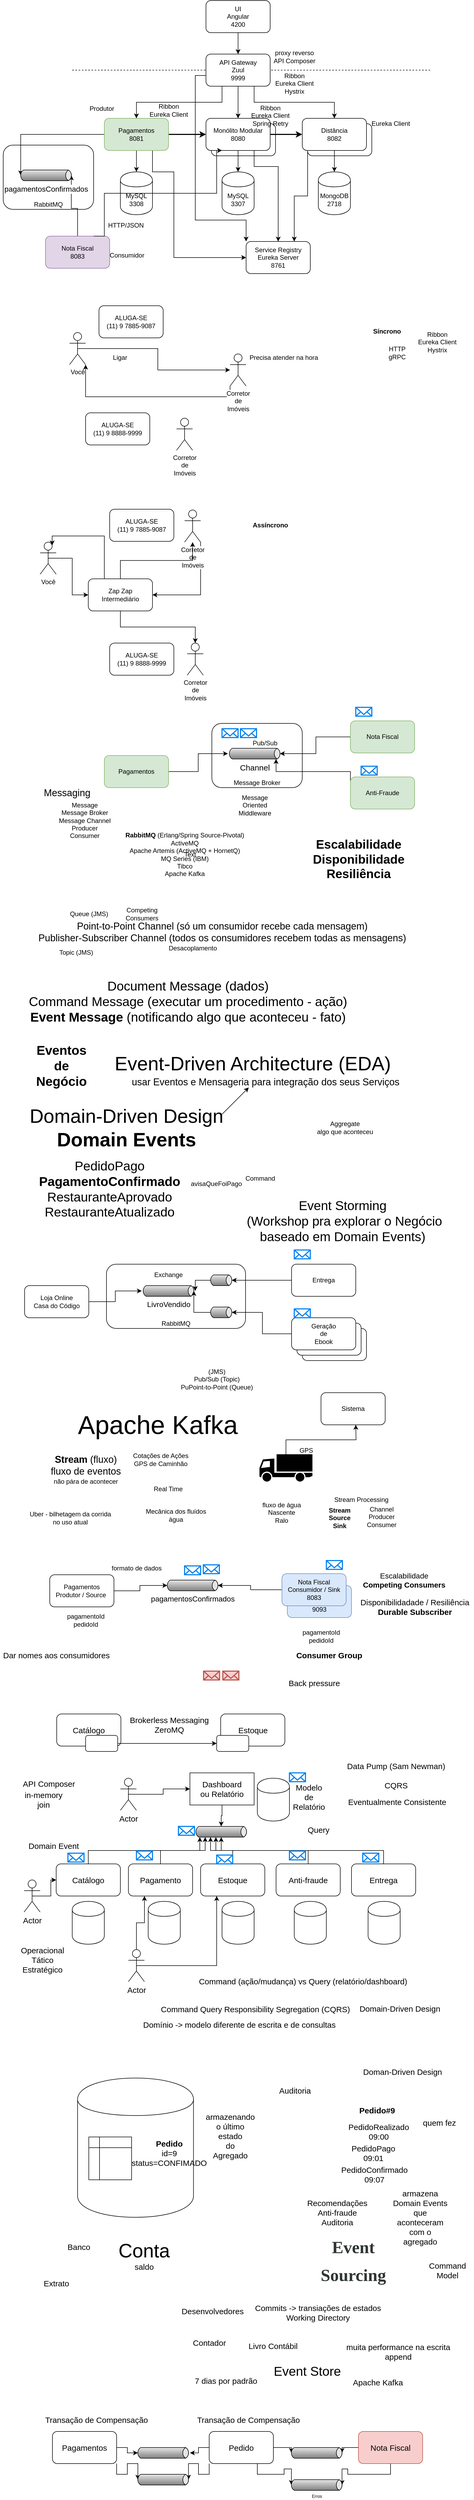 <mxfile version="12.9.6" type="device"><diagram id="HgyVN2ir3AbYtpN6n-xm" name="Page-1"><mxGraphModel dx="1718" dy="497" grid="1" gridSize="10" guides="1" tooltips="1" connect="1" arrows="1" fold="1" page="1" pageScale="1" pageWidth="850" pageHeight="1100" math="0" shadow="0"><root><mxCell id="0"/><mxCell id="1" parent="0"/><mxCell id="lGlOOzOEdL2pA3N0CKUu-258" value="Nota Fiscal&lt;br&gt;Consumidor / Sink&lt;br&gt;9093" style="rounded=1;whiteSpace=wrap;html=1;fillColor=#dae8fc;strokeColor=#6c8ebf;" vertex="1" parent="1"><mxGeometry x="502" y="2970" width="120" height="60" as="geometry"/></mxCell><mxCell id="lGlOOzOEdL2pA3N0CKUu-189" value="Geração&lt;br&gt;de&lt;br&gt;Ebook" style="rounded=1;whiteSpace=wrap;html=1;" vertex="1" parent="1"><mxGeometry x="530" y="2490" width="120" height="60" as="geometry"/></mxCell><mxCell id="lGlOOzOEdL2pA3N0CKUu-188" value="Geração&lt;br&gt;de&lt;br&gt;Ebook" style="rounded=1;whiteSpace=wrap;html=1;" vertex="1" parent="1"><mxGeometry x="520" y="2480" width="120" height="60" as="geometry"/></mxCell><mxCell id="lGlOOzOEdL2pA3N0CKUu-169" value="RabbitMQ" style="rounded=1;whiteSpace=wrap;html=1;verticalAlign=bottom;" vertex="1" parent="1"><mxGeometry x="-29" y="280" width="169" height="120" as="geometry"/></mxCell><mxCell id="lGlOOzOEdL2pA3N0CKUu-108" value="Message Broker" style="rounded=1;whiteSpace=wrap;html=1;verticalAlign=bottom;" vertex="1" parent="1"><mxGeometry x="361" y="1360" width="169" height="120" as="geometry"/></mxCell><mxCell id="lGlOOzOEdL2pA3N0CKUu-31" value="Monólito Modular&lt;br&gt;8080" style="rounded=1;whiteSpace=wrap;html=1;" vertex="1" parent="1"><mxGeometry x="360" y="240" width="120" height="60" as="geometry"/></mxCell><mxCell id="lGlOOzOEdL2pA3N0CKUu-30" value="Distância&lt;br&gt;8082" style="rounded=1;whiteSpace=wrap;html=1;" vertex="1" parent="1"><mxGeometry x="540" y="240" width="120" height="60" as="geometry"/></mxCell><mxCell id="lGlOOzOEdL2pA3N0CKUu-24" value="" style="endArrow=none;dashed=1;html=1;" edge="1" parent="1"><mxGeometry width="50" height="50" relative="1" as="geometry"><mxPoint x="100" y="140" as="sourcePoint"/><mxPoint x="770" y="140" as="targetPoint"/></mxGeometry></mxCell><mxCell id="lGlOOzOEdL2pA3N0CKUu-6" style="edgeStyle=orthogonalEdgeStyle;rounded=0;orthogonalLoop=1;jettySize=auto;html=1;exitX=0.5;exitY=1;exitDx=0;exitDy=0;" edge="1" parent="1" source="lGlOOzOEdL2pA3N0CKUu-1" target="lGlOOzOEdL2pA3N0CKUu-5"><mxGeometry relative="1" as="geometry"/></mxCell><mxCell id="lGlOOzOEdL2pA3N0CKUu-28" style="edgeStyle=orthogonalEdgeStyle;rounded=0;orthogonalLoop=1;jettySize=auto;html=1;exitX=1;exitY=0.5;exitDx=0;exitDy=0;entryX=0;entryY=0.5;entryDx=0;entryDy=0;strokeWidth=2;" edge="1" parent="1" source="lGlOOzOEdL2pA3N0CKUu-1" target="lGlOOzOEdL2pA3N0CKUu-12"><mxGeometry relative="1" as="geometry"/></mxCell><mxCell id="lGlOOzOEdL2pA3N0CKUu-38" style="edgeStyle=orthogonalEdgeStyle;rounded=0;orthogonalLoop=1;jettySize=auto;html=1;exitX=0.75;exitY=1;exitDx=0;exitDy=0;" edge="1" parent="1" source="lGlOOzOEdL2pA3N0CKUu-1" target="lGlOOzOEdL2pA3N0CKUu-33"><mxGeometry relative="1" as="geometry"><Array as="points"><mxPoint x="440" y="320"/><mxPoint x="485" y="320"/></Array></mxGeometry></mxCell><mxCell id="lGlOOzOEdL2pA3N0CKUu-1" value="Monólito Modular&lt;br&gt;8080" style="rounded=1;whiteSpace=wrap;html=1;" vertex="1" parent="1"><mxGeometry x="350" y="230" width="120" height="60" as="geometry"/></mxCell><mxCell id="lGlOOzOEdL2pA3N0CKUu-5" value="MySQL&lt;br&gt;3307" style="shape=cylinder;whiteSpace=wrap;html=1;boundedLbl=1;backgroundOutline=1;" vertex="1" parent="1"><mxGeometry x="380" y="330" width="60" height="80" as="geometry"/></mxCell><mxCell id="lGlOOzOEdL2pA3N0CKUu-8" style="edgeStyle=orthogonalEdgeStyle;rounded=0;orthogonalLoop=1;jettySize=auto;html=1;exitX=0.5;exitY=1;exitDx=0;exitDy=0;" edge="1" parent="1" source="lGlOOzOEdL2pA3N0CKUu-7" target="lGlOOzOEdL2pA3N0CKUu-1"><mxGeometry relative="1" as="geometry"/></mxCell><mxCell id="lGlOOzOEdL2pA3N0CKUu-10" style="edgeStyle=orthogonalEdgeStyle;rounded=0;orthogonalLoop=1;jettySize=auto;html=1;exitX=0.25;exitY=1;exitDx=0;exitDy=0;" edge="1" parent="1" source="lGlOOzOEdL2pA3N0CKUu-7" target="lGlOOzOEdL2pA3N0CKUu-9"><mxGeometry relative="1" as="geometry"/></mxCell><mxCell id="lGlOOzOEdL2pA3N0CKUu-14" style="edgeStyle=orthogonalEdgeStyle;rounded=0;orthogonalLoop=1;jettySize=auto;html=1;exitX=0.75;exitY=1;exitDx=0;exitDy=0;" edge="1" parent="1" source="lGlOOzOEdL2pA3N0CKUu-7" target="lGlOOzOEdL2pA3N0CKUu-12"><mxGeometry relative="1" as="geometry"/></mxCell><mxCell id="lGlOOzOEdL2pA3N0CKUu-40" style="edgeStyle=orthogonalEdgeStyle;rounded=0;orthogonalLoop=1;jettySize=auto;html=1;entryX=0;entryY=0;entryDx=0;entryDy=0;exitX=0;exitY=0.5;exitDx=0;exitDy=0;" edge="1" parent="1" source="lGlOOzOEdL2pA3N0CKUu-7" target="lGlOOzOEdL2pA3N0CKUu-33"><mxGeometry relative="1" as="geometry"><mxPoint x="360" y="170" as="sourcePoint"/><Array as="points"><mxPoint x="350" y="150"/><mxPoint x="330" y="150"/><mxPoint x="330" y="420"/><mxPoint x="425" y="420"/></Array></mxGeometry></mxCell><mxCell id="lGlOOzOEdL2pA3N0CKUu-7" value="API Gateway&lt;br&gt;Zuul&lt;br&gt;9999" style="rounded=1;whiteSpace=wrap;html=1;" vertex="1" parent="1"><mxGeometry x="350" y="110" width="120" height="60" as="geometry"/></mxCell><mxCell id="lGlOOzOEdL2pA3N0CKUu-21" style="edgeStyle=orthogonalEdgeStyle;rounded=0;orthogonalLoop=1;jettySize=auto;html=1;exitX=0.5;exitY=1;exitDx=0;exitDy=0;" edge="1" parent="1" source="lGlOOzOEdL2pA3N0CKUu-9" target="lGlOOzOEdL2pA3N0CKUu-16"><mxGeometry relative="1" as="geometry"/></mxCell><mxCell id="lGlOOzOEdL2pA3N0CKUu-27" style="edgeStyle=orthogonalEdgeStyle;rounded=0;orthogonalLoop=1;jettySize=auto;html=1;exitX=1;exitY=0.5;exitDx=0;exitDy=0;strokeWidth=2;" edge="1" parent="1" source="lGlOOzOEdL2pA3N0CKUu-9" target="lGlOOzOEdL2pA3N0CKUu-1"><mxGeometry relative="1" as="geometry"/></mxCell><mxCell id="lGlOOzOEdL2pA3N0CKUu-39" style="edgeStyle=orthogonalEdgeStyle;rounded=0;orthogonalLoop=1;jettySize=auto;html=1;exitX=0.75;exitY=1;exitDx=0;exitDy=0;entryX=0;entryY=0.5;entryDx=0;entryDy=0;" edge="1" parent="1" source="lGlOOzOEdL2pA3N0CKUu-9" target="lGlOOzOEdL2pA3N0CKUu-33"><mxGeometry relative="1" as="geometry"><Array as="points"><mxPoint x="250" y="330"/><mxPoint x="290" y="330"/><mxPoint x="290" y="490"/></Array></mxGeometry></mxCell><mxCell id="lGlOOzOEdL2pA3N0CKUu-177" style="edgeStyle=orthogonalEdgeStyle;rounded=0;orthogonalLoop=1;jettySize=auto;html=1;exitX=0;exitY=0.5;exitDx=0;exitDy=0;entryX=0;entryY=0.5;entryDx=2.7;entryDy=0;entryPerimeter=0;strokeWidth=1;" edge="1" parent="1" source="lGlOOzOEdL2pA3N0CKUu-9" target="lGlOOzOEdL2pA3N0CKUu-170"><mxGeometry relative="1" as="geometry"/></mxCell><mxCell id="lGlOOzOEdL2pA3N0CKUu-9" value="Pagamentos&lt;br&gt;8081" style="rounded=1;whiteSpace=wrap;html=1;fillColor=#d5e8d4;strokeColor=#82b366;" vertex="1" parent="1"><mxGeometry x="160" y="230" width="120" height="60" as="geometry"/></mxCell><mxCell id="lGlOOzOEdL2pA3N0CKUu-23" style="edgeStyle=orthogonalEdgeStyle;rounded=0;orthogonalLoop=1;jettySize=auto;html=1;exitX=0.5;exitY=1;exitDx=0;exitDy=0;" edge="1" parent="1" source="lGlOOzOEdL2pA3N0CKUu-12" target="lGlOOzOEdL2pA3N0CKUu-19"><mxGeometry relative="1" as="geometry"/></mxCell><mxCell id="lGlOOzOEdL2pA3N0CKUu-37" style="edgeStyle=orthogonalEdgeStyle;rounded=0;orthogonalLoop=1;jettySize=auto;html=1;exitX=0.25;exitY=1;exitDx=0;exitDy=0;entryX=0.75;entryY=0;entryDx=0;entryDy=0;" edge="1" parent="1" source="lGlOOzOEdL2pA3N0CKUu-12" target="lGlOOzOEdL2pA3N0CKUu-33"><mxGeometry relative="1" as="geometry"><Array as="points"><mxPoint x="540" y="290"/><mxPoint x="540" y="375"/><mxPoint x="515" y="375"/></Array></mxGeometry></mxCell><mxCell id="lGlOOzOEdL2pA3N0CKUu-12" value="Distância&lt;br&gt;8082" style="rounded=1;whiteSpace=wrap;html=1;" vertex="1" parent="1"><mxGeometry x="530" y="230" width="120" height="60" as="geometry"/></mxCell><mxCell id="lGlOOzOEdL2pA3N0CKUu-16" value="MySQL&lt;br&gt;3308" style="shape=cylinder;whiteSpace=wrap;html=1;boundedLbl=1;backgroundOutline=1;" vertex="1" parent="1"><mxGeometry x="190" y="330" width="60" height="80" as="geometry"/></mxCell><mxCell id="lGlOOzOEdL2pA3N0CKUu-19" value="MongoDB&lt;br&gt;2718" style="shape=cylinder;whiteSpace=wrap;html=1;boundedLbl=1;backgroundOutline=1;" vertex="1" parent="1"><mxGeometry x="560" y="330" width="60" height="80" as="geometry"/></mxCell><mxCell id="lGlOOzOEdL2pA3N0CKUu-26" style="edgeStyle=orthogonalEdgeStyle;rounded=0;orthogonalLoop=1;jettySize=auto;html=1;exitX=0.5;exitY=1;exitDx=0;exitDy=0;entryX=0.5;entryY=0;entryDx=0;entryDy=0;" edge="1" parent="1" source="lGlOOzOEdL2pA3N0CKUu-25" target="lGlOOzOEdL2pA3N0CKUu-7"><mxGeometry relative="1" as="geometry"/></mxCell><mxCell id="lGlOOzOEdL2pA3N0CKUu-25" value="UI&lt;br&gt;Angular&lt;br&gt;4200" style="rounded=1;whiteSpace=wrap;html=1;" vertex="1" parent="1"><mxGeometry x="350" y="10" width="120" height="60" as="geometry"/></mxCell><mxCell id="lGlOOzOEdL2pA3N0CKUu-29" value="proxy reverso&lt;br&gt;API Composer" style="text;html=1;align=center;verticalAlign=middle;resizable=0;points=[];autosize=1;" vertex="1" parent="1"><mxGeometry x="470" y="100" width="90" height="30" as="geometry"/></mxCell><mxCell id="lGlOOzOEdL2pA3N0CKUu-32" value="Ribbon&lt;br&gt;Eureka Client&lt;br&gt;Hystrix" style="text;html=1;align=center;verticalAlign=middle;resizable=0;points=[];autosize=1;" vertex="1" parent="1"><mxGeometry x="470" y="140" width="90" height="50" as="geometry"/></mxCell><mxCell id="lGlOOzOEdL2pA3N0CKUu-33" value="Service Registry&lt;br&gt;Eureka Server&lt;br&gt;8761" style="rounded=1;whiteSpace=wrap;html=1;" vertex="1" parent="1"><mxGeometry x="425" y="460" width="120" height="60" as="geometry"/></mxCell><mxCell id="lGlOOzOEdL2pA3N0CKUu-34" value="Ribbon&lt;br&gt;Eureka Client&lt;br&gt;Spring Retry" style="text;html=1;align=center;verticalAlign=middle;resizable=0;points=[];autosize=1;" vertex="1" parent="1"><mxGeometry x="425" y="200" width="90" height="50" as="geometry"/></mxCell><mxCell id="lGlOOzOEdL2pA3N0CKUu-35" value="Ribbon&lt;br&gt;Eureka Client" style="text;html=1;align=center;verticalAlign=middle;resizable=0;points=[];autosize=1;" vertex="1" parent="1"><mxGeometry x="235" y="200" width="90" height="30" as="geometry"/></mxCell><mxCell id="lGlOOzOEdL2pA3N0CKUu-36" value="Eureka Client" style="text;html=1;align=center;verticalAlign=middle;resizable=0;points=[];autosize=1;" vertex="1" parent="1"><mxGeometry x="650" y="230" width="90" height="20" as="geometry"/></mxCell><mxCell id="lGlOOzOEdL2pA3N0CKUu-178" style="edgeStyle=orthogonalEdgeStyle;rounded=0;orthogonalLoop=1;jettySize=auto;html=1;exitX=0.5;exitY=0;exitDx=0;exitDy=0;entryX=1;entryY=0.5;entryDx=-2.7;entryDy=0;entryPerimeter=0;strokeWidth=1;" edge="1" parent="1" source="lGlOOzOEdL2pA3N0CKUu-44" target="lGlOOzOEdL2pA3N0CKUu-170"><mxGeometry relative="1" as="geometry"/></mxCell><mxCell id="lGlOOzOEdL2pA3N0CKUu-44" value="Nota Fiscal&lt;br&gt;8083" style="rounded=1;whiteSpace=wrap;html=1;fillColor=#e1d5e7;strokeColor=#9673a6;" vertex="1" parent="1"><mxGeometry x="50" y="450" width="120" height="60" as="geometry"/></mxCell><mxCell id="lGlOOzOEdL2pA3N0CKUu-54" style="edgeStyle=orthogonalEdgeStyle;rounded=0;orthogonalLoop=1;jettySize=auto;html=1;exitX=0.5;exitY=0.5;exitDx=0;exitDy=0;exitPerimeter=0;strokeWidth=1;" edge="1" parent="1" source="lGlOOzOEdL2pA3N0CKUu-48" target="lGlOOzOEdL2pA3N0CKUu-53"><mxGeometry relative="1" as="geometry"/></mxCell><mxCell id="lGlOOzOEdL2pA3N0CKUu-48" value="Você" style="shape=umlActor;verticalLabelPosition=bottom;labelBackgroundColor=#ffffff;verticalAlign=top;html=1;outlineConnect=0;" vertex="1" parent="1"><mxGeometry x="95" y="630" width="30" height="60" as="geometry"/></mxCell><mxCell id="lGlOOzOEdL2pA3N0CKUu-52" value="ALUGA-SE&lt;br&gt;(11) 9 7885-9087" style="rounded=1;whiteSpace=wrap;html=1;" vertex="1" parent="1"><mxGeometry x="150" y="580" width="120" height="60" as="geometry"/></mxCell><mxCell id="lGlOOzOEdL2pA3N0CKUu-110" style="edgeStyle=orthogonalEdgeStyle;rounded=0;orthogonalLoop=1;jettySize=auto;html=1;exitX=0;exitY=1;exitDx=0;exitDy=0;exitPerimeter=0;entryX=1;entryY=1;entryDx=0;entryDy=0;entryPerimeter=0;strokeWidth=1;" edge="1" parent="1" source="lGlOOzOEdL2pA3N0CKUu-53" target="lGlOOzOEdL2pA3N0CKUu-48"><mxGeometry relative="1" as="geometry"/></mxCell><mxCell id="lGlOOzOEdL2pA3N0CKUu-53" value="Corretor&lt;br&gt;de&lt;br&gt;Imóveis" style="shape=umlActor;verticalLabelPosition=bottom;labelBackgroundColor=#ffffff;verticalAlign=top;html=1;outlineConnect=0;" vertex="1" parent="1"><mxGeometry x="395" y="670" width="30" height="60" as="geometry"/></mxCell><mxCell id="lGlOOzOEdL2pA3N0CKUu-56" value="Ligar" style="text;html=1;align=center;verticalAlign=middle;resizable=0;points=[];autosize=1;" vertex="1" parent="1"><mxGeometry x="169" y="667" width="40" height="20" as="geometry"/></mxCell><mxCell id="lGlOOzOEdL2pA3N0CKUu-57" value="Precisa atender na hora" style="text;html=1;align=center;verticalAlign=middle;resizable=0;points=[];autosize=1;" vertex="1" parent="1"><mxGeometry x="425" y="667" width="140" height="20" as="geometry"/></mxCell><mxCell id="lGlOOzOEdL2pA3N0CKUu-58" value="ALUGA-SE&lt;br&gt;(11) 9 8888-9999" style="rounded=1;whiteSpace=wrap;html=1;" vertex="1" parent="1"><mxGeometry x="125" y="780" width="120" height="60" as="geometry"/></mxCell><mxCell id="lGlOOzOEdL2pA3N0CKUu-60" value="Corretor&lt;br&gt;de&lt;br&gt;Imóveis" style="shape=umlActor;verticalLabelPosition=bottom;labelBackgroundColor=#ffffff;verticalAlign=top;html=1;outlineConnect=0;" vertex="1" parent="1"><mxGeometry x="295" y="790" width="30" height="60" as="geometry"/></mxCell><mxCell id="lGlOOzOEdL2pA3N0CKUu-83" value="&lt;b&gt;Síncrono&lt;/b&gt;" style="text;html=1;align=center;verticalAlign=middle;resizable=0;points=[];autosize=1;" vertex="1" parent="1"><mxGeometry x="653" y="618" width="70" height="20" as="geometry"/></mxCell><mxCell id="lGlOOzOEdL2pA3N0CKUu-84" style="edgeStyle=orthogonalEdgeStyle;rounded=0;orthogonalLoop=1;jettySize=auto;html=1;exitX=0.5;exitY=0.5;exitDx=0;exitDy=0;exitPerimeter=0;entryX=0;entryY=0.5;entryDx=0;entryDy=0;strokeWidth=1;" edge="1" parent="1" source="lGlOOzOEdL2pA3N0CKUu-85" target="lGlOOzOEdL2pA3N0CKUu-94"><mxGeometry relative="1" as="geometry"/></mxCell><mxCell id="lGlOOzOEdL2pA3N0CKUu-85" value="Você" style="shape=umlActor;verticalLabelPosition=bottom;labelBackgroundColor=#ffffff;verticalAlign=top;html=1;outlineConnect=0;" vertex="1" parent="1"><mxGeometry x="40" y="1021.5" width="30" height="60" as="geometry"/></mxCell><mxCell id="lGlOOzOEdL2pA3N0CKUu-86" value="ALUGA-SE&lt;br&gt;(11) 9 7885-9087" style="rounded=1;whiteSpace=wrap;html=1;" vertex="1" parent="1"><mxGeometry x="170" y="960" width="120" height="60" as="geometry"/></mxCell><mxCell id="lGlOOzOEdL2pA3N0CKUu-87" style="edgeStyle=orthogonalEdgeStyle;rounded=0;orthogonalLoop=1;jettySize=auto;html=1;exitX=1;exitY=1;exitDx=0;exitDy=0;exitPerimeter=0;entryX=1;entryY=0.5;entryDx=0;entryDy=0;strokeWidth=1;" edge="1" parent="1" source="lGlOOzOEdL2pA3N0CKUu-88" target="lGlOOzOEdL2pA3N0CKUu-94"><mxGeometry relative="1" as="geometry"/></mxCell><mxCell id="lGlOOzOEdL2pA3N0CKUu-88" value="Corretor&lt;br&gt;de&lt;br&gt;Imóveis" style="shape=umlActor;verticalLabelPosition=bottom;labelBackgroundColor=#ffffff;verticalAlign=top;html=1;outlineConnect=0;" vertex="1" parent="1"><mxGeometry x="310" y="961.5" width="30" height="60" as="geometry"/></mxCell><mxCell id="lGlOOzOEdL2pA3N0CKUu-89" value="ALUGA-SE&lt;br&gt;(11) 9 8888-9999" style="rounded=1;whiteSpace=wrap;html=1;" vertex="1" parent="1"><mxGeometry x="170" y="1210" width="120" height="60" as="geometry"/></mxCell><mxCell id="lGlOOzOEdL2pA3N0CKUu-90" value="Corretor&lt;br&gt;de&lt;br&gt;Imóveis" style="shape=umlActor;verticalLabelPosition=bottom;labelBackgroundColor=#ffffff;verticalAlign=top;html=1;outlineConnect=0;" vertex="1" parent="1"><mxGeometry x="315" y="1210" width="30" height="60" as="geometry"/></mxCell><mxCell id="lGlOOzOEdL2pA3N0CKUu-91" style="edgeStyle=orthogonalEdgeStyle;rounded=0;orthogonalLoop=1;jettySize=auto;html=1;exitX=0.5;exitY=0;exitDx=0;exitDy=0;strokeWidth=1;" edge="1" parent="1" source="lGlOOzOEdL2pA3N0CKUu-94" target="lGlOOzOEdL2pA3N0CKUu-88"><mxGeometry relative="1" as="geometry"/></mxCell><mxCell id="lGlOOzOEdL2pA3N0CKUu-92" style="edgeStyle=orthogonalEdgeStyle;rounded=0;orthogonalLoop=1;jettySize=auto;html=1;exitX=0.5;exitY=1;exitDx=0;exitDy=0;strokeWidth=1;" edge="1" parent="1" source="lGlOOzOEdL2pA3N0CKUu-94" target="lGlOOzOEdL2pA3N0CKUu-90"><mxGeometry relative="1" as="geometry"/></mxCell><mxCell id="lGlOOzOEdL2pA3N0CKUu-93" style="edgeStyle=orthogonalEdgeStyle;rounded=0;orthogonalLoop=1;jettySize=auto;html=1;exitX=0.25;exitY=0;exitDx=0;exitDy=0;entryX=0.75;entryY=0.1;entryDx=0;entryDy=0;entryPerimeter=0;strokeWidth=1;" edge="1" parent="1" source="lGlOOzOEdL2pA3N0CKUu-94" target="lGlOOzOEdL2pA3N0CKUu-85"><mxGeometry relative="1" as="geometry"><Array as="points"><mxPoint x="160" y="1010"/><mxPoint x="63" y="1010"/></Array></mxGeometry></mxCell><mxCell id="lGlOOzOEdL2pA3N0CKUu-94" value="Zap Zap&lt;br&gt;Intermediário" style="rounded=1;whiteSpace=wrap;html=1;" vertex="1" parent="1"><mxGeometry x="130" y="1090" width="120" height="60" as="geometry"/></mxCell><mxCell id="lGlOOzOEdL2pA3N0CKUu-95" value="&lt;b&gt;Assíncrono&lt;/b&gt;" style="text;html=1;align=center;verticalAlign=middle;resizable=0;points=[];autosize=1;" vertex="1" parent="1"><mxGeometry x="430" y="980" width="80" height="20" as="geometry"/></mxCell><mxCell id="lGlOOzOEdL2pA3N0CKUu-96" value="HTTP&lt;br&gt;gRPC" style="text;html=1;align=center;verticalAlign=middle;resizable=0;points=[];autosize=1;" vertex="1" parent="1"><mxGeometry x="682" y="653" width="50" height="30" as="geometry"/></mxCell><mxCell id="lGlOOzOEdL2pA3N0CKUu-97" value="Ribbon&lt;br&gt;Eureka Client&lt;br&gt;Hystrix" style="text;html=1;align=center;verticalAlign=middle;resizable=0;points=[];autosize=1;" vertex="1" parent="1"><mxGeometry x="737" y="623" width="90" height="50" as="geometry"/></mxCell><mxCell id="lGlOOzOEdL2pA3N0CKUu-100" style="edgeStyle=orthogonalEdgeStyle;rounded=0;orthogonalLoop=1;jettySize=auto;html=1;exitX=1;exitY=0.5;exitDx=0;exitDy=0;strokeWidth=1;" edge="1" parent="1" source="lGlOOzOEdL2pA3N0CKUu-98" target="lGlOOzOEdL2pA3N0CKUu-99"><mxGeometry relative="1" as="geometry"/></mxCell><mxCell id="lGlOOzOEdL2pA3N0CKUu-98" value="Pagamentos" style="rounded=1;whiteSpace=wrap;html=1;fillColor=#d5e8d4;strokeColor=#82b366;" vertex="1" parent="1"><mxGeometry x="160" y="1420" width="120" height="60" as="geometry"/></mxCell><mxCell id="lGlOOzOEdL2pA3N0CKUu-99" value="&lt;font style=&quot;font-size: 15px&quot;&gt;Channel&lt;/font&gt;" style="strokeWidth=1;outlineConnect=0;dashed=0;align=center;html=1;fontSize=8;shape=mxgraph.eip.messageChannel;verticalLabelPosition=bottom;labelBackgroundColor=#ffffff;verticalAlign=top;" vertex="1" parent="1"><mxGeometry x="391" y="1406.5" width="100" height="20" as="geometry"/></mxCell><mxCell id="lGlOOzOEdL2pA3N0CKUu-103" style="edgeStyle=orthogonalEdgeStyle;rounded=0;orthogonalLoop=1;jettySize=auto;html=1;exitX=0;exitY=0.5;exitDx=0;exitDy=0;entryX=1;entryY=0.5;entryDx=-2.7;entryDy=0;entryPerimeter=0;strokeWidth=1;" edge="1" parent="1" source="lGlOOzOEdL2pA3N0CKUu-102" target="lGlOOzOEdL2pA3N0CKUu-99"><mxGeometry relative="1" as="geometry"/></mxCell><mxCell id="lGlOOzOEdL2pA3N0CKUu-102" value="Nota Fiscal" style="rounded=1;whiteSpace=wrap;html=1;fillColor=#d5e8d4;strokeColor=#82b366;" vertex="1" parent="1"><mxGeometry x="620" y="1355.25" width="120" height="60" as="geometry"/></mxCell><mxCell id="lGlOOzOEdL2pA3N0CKUu-105" value="&lt;br&gt;Message&lt;br&gt;Message Broker&lt;br&gt;Message Channel&lt;br&gt;Producer&lt;br&gt;Consumer" style="text;html=1;align=center;verticalAlign=middle;resizable=0;points=[];autosize=1;" vertex="1" parent="1"><mxGeometry x="68" y="1489" width="110" height="90" as="geometry"/></mxCell><mxCell id="lGlOOzOEdL2pA3N0CKUu-106" value="Message&lt;br&gt;Oriented&lt;br&gt;Middleware" style="text;html=1;align=center;verticalAlign=middle;resizable=0;points=[];autosize=1;" vertex="1" parent="1"><mxGeometry x="401" y="1488" width="80" height="50" as="geometry"/></mxCell><mxCell id="lGlOOzOEdL2pA3N0CKUu-107" value="&lt;font style=&quot;font-size: 18px&quot;&gt;Messaging&lt;/font&gt;" style="text;html=1;align=center;verticalAlign=middle;resizable=0;points=[];autosize=1;" vertex="1" parent="1"><mxGeometry x="40" y="1480" width="100" height="20" as="geometry"/></mxCell><mxCell id="lGlOOzOEdL2pA3N0CKUu-109" value="&lt;b&gt;RabbitMQ&lt;/b&gt; (Erlang/Spring Source-Pivotal)&lt;br&gt;ActiveMQ&lt;br&gt;Apache Artemis (ActiveMQ + HornetQ)&lt;br&gt;MQ Series (IBM)&lt;br&gt;Tibco&lt;br&gt;Apache Kafka" style="text;html=1;align=center;verticalAlign=middle;resizable=0;points=[];autosize=1;" vertex="1" parent="1"><mxGeometry x="190" y="1560" width="240" height="90" as="geometry"/></mxCell><mxCell id="lGlOOzOEdL2pA3N0CKUu-111" value="Text" style="text;html=1;align=center;verticalAlign=middle;resizable=0;points=[];autosize=1;" vertex="1" parent="lGlOOzOEdL2pA3N0CKUu-109"><mxGeometry x="110" y="35" width="40" height="20" as="geometry"/></mxCell><mxCell id="lGlOOzOEdL2pA3N0CKUu-112" value="&lt;font style=&quot;font-size: 23px&quot;&gt;&lt;b&gt;Escalabilidade&lt;/b&gt;&lt;br&gt;&lt;b&gt;Disponibilidade&lt;br&gt;Resiliência&lt;/b&gt;&lt;/font&gt;" style="text;html=1;align=center;verticalAlign=middle;resizable=0;points=[];autosize=1;" vertex="1" parent="1"><mxGeometry x="540" y="1584" width="190" height="60" as="geometry"/></mxCell><mxCell id="lGlOOzOEdL2pA3N0CKUu-126" style="edgeStyle=orthogonalEdgeStyle;rounded=0;orthogonalLoop=1;jettySize=auto;html=1;exitX=0;exitY=0.5;exitDx=0;exitDy=0;entryX=0;entryY=1;entryDx=90;entryDy=0;entryPerimeter=0;strokeWidth=1;" edge="1" parent="1" source="lGlOOzOEdL2pA3N0CKUu-124" target="lGlOOzOEdL2pA3N0CKUu-99"><mxGeometry relative="1" as="geometry"><Array as="points"><mxPoint x="620" y="1450"/><mxPoint x="481" y="1450"/></Array></mxGeometry></mxCell><mxCell id="lGlOOzOEdL2pA3N0CKUu-124" value="Anti-Fraude" style="rounded=1;whiteSpace=wrap;html=1;fillColor=#d5e8d4;strokeColor=#82b366;" vertex="1" parent="1"><mxGeometry x="620" y="1460" width="120" height="60" as="geometry"/></mxCell><mxCell id="lGlOOzOEdL2pA3N0CKUu-127" value="" style="html=1;verticalLabelPosition=bottom;align=center;labelBackgroundColor=#ffffff;verticalAlign=top;strokeWidth=2;strokeColor=#0080F0;shadow=0;dashed=0;shape=mxgraph.ios7.icons.mail;" vertex="1" parent="1"><mxGeometry x="380" y="1370" width="30" height="16.5" as="geometry"/></mxCell><mxCell id="lGlOOzOEdL2pA3N0CKUu-134" value="&lt;font style=&quot;font-size: 18px&quot;&gt;Point-to-Point Channel (só um consumidor recebe cada mensagem)&lt;br&gt;Publisher-Subscriber Channel (todos os consumidores recebem todas as mensagens)&lt;br&gt;&lt;/font&gt;" style="text;html=1;align=center;verticalAlign=middle;resizable=0;points=[];autosize=1;" vertex="1" parent="1"><mxGeometry x="30" y="1730" width="700" height="40" as="geometry"/></mxCell><mxCell id="lGlOOzOEdL2pA3N0CKUu-137" value="Pub/Sub" style="text;html=1;strokeColor=none;fillColor=none;align=center;verticalAlign=middle;whiteSpace=wrap;rounded=0;" vertex="1" parent="1"><mxGeometry x="421" y="1386.5" width="79" height="20" as="geometry"/></mxCell><mxCell id="lGlOOzOEdL2pA3N0CKUu-138" value="" style="html=1;verticalLabelPosition=bottom;align=center;labelBackgroundColor=#ffffff;verticalAlign=top;strokeWidth=2;strokeColor=#0080F0;shadow=0;dashed=0;shape=mxgraph.ios7.icons.mail;" vertex="1" parent="1"><mxGeometry x="630" y="1330" width="30" height="16.5" as="geometry"/></mxCell><mxCell id="lGlOOzOEdL2pA3N0CKUu-140" value="Queue (JMS)" style="text;html=1;align=center;verticalAlign=middle;resizable=0;points=[];autosize=1;" vertex="1" parent="1"><mxGeometry x="86" y="1706" width="90" height="20" as="geometry"/></mxCell><mxCell id="lGlOOzOEdL2pA3N0CKUu-141" value="Topic (JMS)" style="text;html=1;align=center;verticalAlign=middle;resizable=0;points=[];autosize=1;" vertex="1" parent="1"><mxGeometry x="67" y="1778" width="80" height="20" as="geometry"/></mxCell><mxCell id="lGlOOzOEdL2pA3N0CKUu-142" value="" style="html=1;verticalLabelPosition=bottom;align=center;labelBackgroundColor=#ffffff;verticalAlign=top;strokeWidth=2;strokeColor=#0080F0;shadow=0;dashed=0;shape=mxgraph.ios7.icons.mail;" vertex="1" parent="1"><mxGeometry x="640" y="1440" width="30" height="16.5" as="geometry"/></mxCell><mxCell id="lGlOOzOEdL2pA3N0CKUu-143" value="" style="html=1;verticalLabelPosition=bottom;align=center;labelBackgroundColor=#ffffff;verticalAlign=top;strokeWidth=2;strokeColor=#0080F0;shadow=0;dashed=0;shape=mxgraph.ios7.icons.mail;" vertex="1" parent="1"><mxGeometry x="414.5" y="1370" width="30" height="16.5" as="geometry"/></mxCell><mxCell id="lGlOOzOEdL2pA3N0CKUu-147" value="Competing&lt;br&gt;Consumers" style="text;html=1;align=center;verticalAlign=middle;resizable=0;points=[];autosize=1;" vertex="1" parent="1"><mxGeometry x="190" y="1701" width="80" height="30" as="geometry"/></mxCell><mxCell id="lGlOOzOEdL2pA3N0CKUu-148" value="Desacoplamento" style="text;html=1;align=center;verticalAlign=middle;resizable=0;points=[];autosize=1;" vertex="1" parent="1"><mxGeometry x="270" y="1770" width="110" height="20" as="geometry"/></mxCell><mxCell id="lGlOOzOEdL2pA3N0CKUu-151" value="&lt;font style=&quot;font-size: 24px&quot;&gt;Document Message (dados)&lt;br&gt;Command Message (executar um procedimento - ação)&lt;br&gt;&lt;b&gt;Event Message &lt;/b&gt;(notificando algo que aconteceu - fato)&lt;br&gt;&lt;/font&gt;" style="text;html=1;align=center;verticalAlign=middle;resizable=0;points=[];autosize=1;" vertex="1" parent="1"><mxGeometry x="11" y="1850" width="610" height="60" as="geometry"/></mxCell><mxCell id="lGlOOzOEdL2pA3N0CKUu-152" value="&lt;font style=&quot;font-size: 24px&quot;&gt;&lt;b&gt;Eventos de Negócio&lt;/b&gt;&lt;/font&gt;" style="text;html=1;strokeColor=none;fillColor=none;align=center;verticalAlign=middle;whiteSpace=wrap;rounded=0;" vertex="1" parent="1"><mxGeometry x="60" y="1990" width="40" height="20" as="geometry"/></mxCell><mxCell id="lGlOOzOEdL2pA3N0CKUu-154" value="&lt;font style=&quot;font-size: 36px&quot;&gt;Event-Driven Architecture (EDA)&lt;/font&gt;" style="text;html=1;strokeColor=none;fillColor=none;align=center;verticalAlign=middle;whiteSpace=wrap;rounded=0;" vertex="1" parent="1"><mxGeometry x="169" y="1990" width="537" height="10" as="geometry"/></mxCell><mxCell id="lGlOOzOEdL2pA3N0CKUu-155" value="&lt;font style=&quot;font-size: 18px&quot;&gt;usar Eventos e Mensageria para integração dos seus Serviços&lt;/font&gt;" style="text;html=1;align=center;verticalAlign=middle;resizable=0;points=[];autosize=1;" vertex="1" parent="1"><mxGeometry x="200.5" y="2020" width="520" height="20" as="geometry"/></mxCell><mxCell id="lGlOOzOEdL2pA3N0CKUu-157" value="&lt;font style=&quot;font-size: 36px&quot;&gt;Domain-Driven Design&lt;br&gt;&lt;b&gt;Domain Events&lt;/b&gt;&lt;br&gt;&lt;/font&gt;" style="text;html=1;align=center;verticalAlign=middle;resizable=0;points=[];autosize=1;" vertex="1" parent="1"><mxGeometry x="11" y="2090" width="380" height="50" as="geometry"/></mxCell><mxCell id="lGlOOzOEdL2pA3N0CKUu-158" value="" style="endArrow=classic;html=1;strokeWidth=1;" edge="1" parent="1"><mxGeometry width="50" height="50" relative="1" as="geometry"><mxPoint x="380" y="2090" as="sourcePoint"/><mxPoint x="430" y="2040" as="targetPoint"/></mxGeometry></mxCell><mxCell id="lGlOOzOEdL2pA3N0CKUu-159" value="Aggregate&lt;br&gt;algo que aconteceu" style="text;html=1;strokeColor=none;fillColor=none;align=center;verticalAlign=middle;whiteSpace=wrap;rounded=0;" vertex="1" parent="1"><mxGeometry x="540" y="2105" width="140" height="20" as="geometry"/></mxCell><mxCell id="lGlOOzOEdL2pA3N0CKUu-161" value="&lt;font style=&quot;font-size: 24px&quot;&gt;PedidoPago&lt;br&gt;&lt;b&gt;PagamentoConfirmado&lt;/b&gt;&lt;br&gt;RestauranteAprovado&lt;br&gt;RestauranteAtualizado&lt;br&gt;&lt;/font&gt;" style="text;html=1;strokeColor=none;fillColor=none;align=center;verticalAlign=middle;whiteSpace=wrap;rounded=0;" vertex="1" parent="1"><mxGeometry x="150" y="2220" width="40" height="20" as="geometry"/></mxCell><mxCell id="lGlOOzOEdL2pA3N0CKUu-162" value="avisaQueFoiPago" style="text;html=1;align=center;verticalAlign=middle;resizable=0;points=[];autosize=1;" vertex="1" parent="1"><mxGeometry x="314" y="2210" width="110" height="20" as="geometry"/></mxCell><mxCell id="lGlOOzOEdL2pA3N0CKUu-163" value="Command" style="text;html=1;align=center;verticalAlign=middle;resizable=0;points=[];autosize=1;" vertex="1" parent="1"><mxGeometry x="416" y="2200" width="70" height="20" as="geometry"/></mxCell><mxCell id="lGlOOzOEdL2pA3N0CKUu-166" value="&lt;font style=&quot;font-size: 24px&quot;&gt;Event Storming&lt;br&gt;&amp;nbsp;(Workshop pra explorar o Negócio&lt;br&gt;baseado em Domain Events)&lt;/font&gt;" style="text;html=1;align=center;verticalAlign=middle;resizable=0;points=[];autosize=1;" vertex="1" parent="1"><mxGeometry x="410" y="2260" width="390" height="60" as="geometry"/></mxCell><mxCell id="lGlOOzOEdL2pA3N0CKUu-170" value="&lt;font style=&quot;font-size: 14px&quot;&gt;pagamentosConfirmados&lt;/font&gt;" style="strokeWidth=1;outlineConnect=0;dashed=0;align=center;html=1;fontSize=8;shape=mxgraph.eip.messageChannel;verticalLabelPosition=bottom;labelBackgroundColor=#ffffff;verticalAlign=top;" vertex="1" parent="1"><mxGeometry x="1" y="326.5" width="100" height="20" as="geometry"/></mxCell><mxCell id="lGlOOzOEdL2pA3N0CKUu-179" value="Loja Online&lt;br&gt;Casa do Código" style="rounded=1;whiteSpace=wrap;html=1;" vertex="1" parent="1"><mxGeometry x="11" y="2410" width="120" height="60" as="geometry"/></mxCell><mxCell id="lGlOOzOEdL2pA3N0CKUu-182" value="Entrega" style="rounded=1;whiteSpace=wrap;html=1;" vertex="1" parent="1"><mxGeometry x="510" y="2370" width="120" height="60" as="geometry"/></mxCell><mxCell id="lGlOOzOEdL2pA3N0CKUu-185" value="Geração&lt;br&gt;de&lt;br&gt;Ebook" style="rounded=1;whiteSpace=wrap;html=1;" vertex="1" parent="1"><mxGeometry x="510" y="2470" width="120" height="60" as="geometry"/></mxCell><mxCell id="lGlOOzOEdL2pA3N0CKUu-186" value="RabbitMQ" style="rounded=1;whiteSpace=wrap;html=1;verticalAlign=bottom;" vertex="1" parent="1"><mxGeometry x="164" y="2370" width="260" height="120" as="geometry"/></mxCell><mxCell id="lGlOOzOEdL2pA3N0CKUu-187" value="&lt;font style=&quot;font-size: 14px&quot;&gt;LivroVendido&lt;/font&gt;" style="strokeWidth=1;outlineConnect=0;dashed=0;align=center;html=1;fontSize=8;shape=mxgraph.eip.messageChannel;verticalLabelPosition=bottom;labelBackgroundColor=#ffffff;verticalAlign=top;" vertex="1" parent="1"><mxGeometry x="230" y="2410" width="100" height="20" as="geometry"/></mxCell><mxCell id="lGlOOzOEdL2pA3N0CKUu-195" style="edgeStyle=orthogonalEdgeStyle;rounded=0;orthogonalLoop=1;jettySize=auto;html=1;exitX=1;exitY=0.5;exitDx=0;exitDy=0;strokeWidth=1;" edge="1" parent="1" source="lGlOOzOEdL2pA3N0CKUu-179" target="lGlOOzOEdL2pA3N0CKUu-187"><mxGeometry relative="1" as="geometry"/></mxCell><mxCell id="lGlOOzOEdL2pA3N0CKUu-196" value="" style="html=1;verticalLabelPosition=bottom;align=center;labelBackgroundColor=#ffffff;verticalAlign=top;strokeWidth=2;strokeColor=#0080F0;shadow=0;dashed=0;shape=mxgraph.ios7.icons.mail;" vertex="1" parent="1"><mxGeometry x="515" y="2343.5" width="30" height="16.5" as="geometry"/></mxCell><mxCell id="lGlOOzOEdL2pA3N0CKUu-197" value="" style="html=1;verticalLabelPosition=bottom;align=center;labelBackgroundColor=#ffffff;verticalAlign=top;strokeWidth=2;strokeColor=#0080F0;shadow=0;dashed=0;shape=mxgraph.ios7.icons.mail;" vertex="1" parent="1"><mxGeometry x="515" y="2453.5" width="30" height="16.5" as="geometry"/></mxCell><mxCell id="lGlOOzOEdL2pA3N0CKUu-217" style="edgeStyle=orthogonalEdgeStyle;rounded=0;orthogonalLoop=1;jettySize=auto;html=1;exitX=0;exitY=0.5;exitDx=2.7;exitDy=0;exitPerimeter=0;entryX=1;entryY=0.5;entryDx=-2.7;entryDy=0;entryPerimeter=0;strokeWidth=1;" edge="1" parent="1" source="lGlOOzOEdL2pA3N0CKUu-200" target="lGlOOzOEdL2pA3N0CKUu-187"><mxGeometry relative="1" as="geometry"/></mxCell><mxCell id="lGlOOzOEdL2pA3N0CKUu-200" value="&lt;font style=&quot;font-size: 14px&quot;&gt;&lt;br&gt;&lt;/font&gt;" style="strokeWidth=1;outlineConnect=0;dashed=0;align=center;html=1;fontSize=8;shape=mxgraph.eip.messageChannel;verticalLabelPosition=bottom;labelBackgroundColor=#ffffff;verticalAlign=top;" vertex="1" parent="1"><mxGeometry x="356" y="2450" width="45" height="20" as="geometry"/></mxCell><mxCell id="lGlOOzOEdL2pA3N0CKUu-212" style="edgeStyle=orthogonalEdgeStyle;rounded=0;orthogonalLoop=1;jettySize=auto;html=1;exitX=0;exitY=0.5;exitDx=0;exitDy=0;entryX=1;entryY=0.5;entryDx=-2.7;entryDy=0;entryPerimeter=0;strokeWidth=1;" edge="1" parent="1" source="lGlOOzOEdL2pA3N0CKUu-185" target="lGlOOzOEdL2pA3N0CKUu-200"><mxGeometry relative="1" as="geometry"/></mxCell><mxCell id="lGlOOzOEdL2pA3N0CKUu-218" style="edgeStyle=orthogonalEdgeStyle;rounded=0;orthogonalLoop=1;jettySize=auto;html=1;exitX=0;exitY=0.5;exitDx=2.7;exitDy=0;exitPerimeter=0;strokeWidth=1;" edge="1" parent="1" source="lGlOOzOEdL2pA3N0CKUu-214"><mxGeometry relative="1" as="geometry"><mxPoint x="330" y="2420" as="targetPoint"/></mxGeometry></mxCell><mxCell id="lGlOOzOEdL2pA3N0CKUu-214" value="&lt;font style=&quot;font-size: 14px&quot;&gt;&lt;br&gt;&lt;/font&gt;" style="strokeWidth=1;outlineConnect=0;dashed=0;align=center;html=1;fontSize=8;shape=mxgraph.eip.messageChannel;verticalLabelPosition=bottom;labelBackgroundColor=#ffffff;verticalAlign=top;" vertex="1" parent="1"><mxGeometry x="356" y="2390" width="45" height="20" as="geometry"/></mxCell><mxCell id="lGlOOzOEdL2pA3N0CKUu-215" value="(JMS)&lt;br&gt;Pub/Sub (Topic)&lt;br&gt;PuPoint-to-Point (Queue)" style="text;html=1;align=center;verticalAlign=middle;resizable=0;points=[];autosize=1;" vertex="1" parent="1"><mxGeometry x="295" y="2560" width="150" height="50" as="geometry"/></mxCell><mxCell id="lGlOOzOEdL2pA3N0CKUu-216" style="edgeStyle=orthogonalEdgeStyle;rounded=0;orthogonalLoop=1;jettySize=auto;html=1;exitX=0;exitY=0.5;exitDx=0;exitDy=0;entryX=1;entryY=0.5;entryDx=-2.7;entryDy=0;entryPerimeter=0;strokeWidth=1;" edge="1" parent="1" source="lGlOOzOEdL2pA3N0CKUu-182" target="lGlOOzOEdL2pA3N0CKUu-214"><mxGeometry relative="1" as="geometry"/></mxCell><mxCell id="lGlOOzOEdL2pA3N0CKUu-219" value="Exchange" style="text;html=1;strokeColor=none;fillColor=none;align=center;verticalAlign=middle;whiteSpace=wrap;rounded=0;" vertex="1" parent="1"><mxGeometry x="260" y="2380" width="40" height="20" as="geometry"/></mxCell><mxCell id="lGlOOzOEdL2pA3N0CKUu-220" value="Consumidor" style="text;html=1;align=center;verticalAlign=middle;resizable=0;points=[];autosize=1;" vertex="1" parent="1"><mxGeometry x="162" y="476" width="80" height="20" as="geometry"/></mxCell><mxCell id="lGlOOzOEdL2pA3N0CKUu-221" value="Produtor" style="text;html=1;align=center;verticalAlign=middle;resizable=0;points=[];autosize=1;" vertex="1" parent="1"><mxGeometry x="125" y="202" width="60" height="20" as="geometry"/></mxCell><mxCell id="lGlOOzOEdL2pA3N0CKUu-222" value="&lt;font style=&quot;font-size: 48px&quot;&gt;Apache Kafka&lt;/font&gt;" style="text;html=1;strokeColor=none;fillColor=none;align=center;verticalAlign=middle;whiteSpace=wrap;rounded=0;" vertex="1" parent="1"><mxGeometry x="70" y="2660" width="380" height="20" as="geometry"/></mxCell><mxCell id="lGlOOzOEdL2pA3N0CKUu-223" value="&lt;font style=&quot;font-size: 18px&quot;&gt;&lt;b&gt;Stream&lt;/b&gt; (fluxo)&lt;br&gt;fluxo de eventos&lt;br&gt;&lt;/font&gt;" style="text;html=1;align=center;verticalAlign=middle;resizable=0;points=[];autosize=1;" vertex="1" parent="1"><mxGeometry x="50" y="2726" width="150" height="40" as="geometry"/></mxCell><mxCell id="lGlOOzOEdL2pA3N0CKUu-224" value="Cotações de Ações&lt;br&gt;GPS de Caminhão" style="text;html=1;align=center;verticalAlign=middle;resizable=0;points=[];autosize=1;" vertex="1" parent="1"><mxGeometry x="205" y="2720" width="120" height="30" as="geometry"/></mxCell><mxCell id="lGlOOzOEdL2pA3N0CKUu-231" style="edgeStyle=orthogonalEdgeStyle;rounded=0;orthogonalLoop=1;jettySize=auto;html=1;exitX=0.5;exitY=0;exitDx=0;exitDy=0;exitPerimeter=0;strokeWidth=1;" edge="1" parent="1" source="lGlOOzOEdL2pA3N0CKUu-225"><mxGeometry relative="1" as="geometry"><mxPoint x="630" y="2670" as="targetPoint"/></mxGeometry></mxCell><mxCell id="lGlOOzOEdL2pA3N0CKUu-225" value="" style="shape=mxgraph.signs.transportation.truck_1;html=1;fillColor=#000000;strokeColor=none;verticalLabelPosition=bottom;verticalAlign=top;align=center;" vertex="1" parent="1"><mxGeometry x="450" y="2725" width="99" height="51" as="geometry"/></mxCell><mxCell id="lGlOOzOEdL2pA3N0CKUu-228" value="GPS" style="text;html=1;align=center;verticalAlign=middle;resizable=0;points=[];autosize=1;" vertex="1" parent="1"><mxGeometry x="517" y="2708" width="40" height="20" as="geometry"/></mxCell><mxCell id="lGlOOzOEdL2pA3N0CKUu-232" value="Sistema" style="rounded=1;whiteSpace=wrap;html=1;" vertex="1" parent="1"><mxGeometry x="565" y="2610" width="120" height="60" as="geometry"/></mxCell><mxCell id="lGlOOzOEdL2pA3N0CKUu-233" value="não pára de acontecer" style="text;html=1;align=center;verticalAlign=middle;resizable=0;points=[];autosize=1;" vertex="1" parent="1"><mxGeometry x="55" y="2766" width="140" height="20" as="geometry"/></mxCell><mxCell id="lGlOOzOEdL2pA3N0CKUu-234" value="Real Time" style="text;html=1;align=center;verticalAlign=middle;resizable=0;points=[];autosize=1;" vertex="1" parent="1"><mxGeometry x="244" y="2780" width="70" height="20" as="geometry"/></mxCell><mxCell id="lGlOOzOEdL2pA3N0CKUu-235" value="Uber - bilhetagem da corrida&lt;br&gt;no uso atual" style="text;html=1;align=center;verticalAlign=middle;resizable=0;points=[];autosize=1;" vertex="1" parent="1"><mxGeometry x="11" y="2829" width="170" height="30" as="geometry"/></mxCell><mxCell id="lGlOOzOEdL2pA3N0CKUu-236" value="Mecânica dos fluídos&lt;br&gt;água" style="text;html=1;strokeColor=none;fillColor=none;align=center;verticalAlign=middle;whiteSpace=wrap;rounded=0;" vertex="1" parent="1"><mxGeometry x="229" y="2829" width="130" height="20" as="geometry"/></mxCell><mxCell id="lGlOOzOEdL2pA3N0CKUu-237" value="fluxo de água&lt;br&gt;Nascente&lt;br&gt;Ralo" style="text;html=1;align=center;verticalAlign=middle;resizable=0;points=[];autosize=1;" vertex="1" parent="1"><mxGeometry x="446" y="2809" width="90" height="50" as="geometry"/></mxCell><mxCell id="lGlOOzOEdL2pA3N0CKUu-238" value="&lt;b&gt;Stream&lt;br&gt;Source&lt;br&gt;Sink&lt;/b&gt;" style="text;html=1;strokeColor=none;fillColor=none;align=center;verticalAlign=middle;whiteSpace=wrap;rounded=0;" vertex="1" parent="1"><mxGeometry x="580" y="2834" width="40" height="20" as="geometry"/></mxCell><mxCell id="lGlOOzOEdL2pA3N0CKUu-241" value="Stream Processing" style="text;html=1;align=center;verticalAlign=middle;resizable=0;points=[];autosize=1;" vertex="1" parent="1"><mxGeometry x="580" y="2800" width="120" height="20" as="geometry"/></mxCell><mxCell id="lGlOOzOEdL2pA3N0CKUu-243" value="Channel&lt;br&gt;Producer&lt;br&gt;Consumer" style="text;html=1;align=center;verticalAlign=middle;resizable=0;points=[];autosize=1;" vertex="1" parent="1"><mxGeometry x="643" y="2817" width="70" height="50" as="geometry"/></mxCell><mxCell id="lGlOOzOEdL2pA3N0CKUu-247" style="edgeStyle=orthogonalEdgeStyle;rounded=0;orthogonalLoop=1;jettySize=auto;html=1;exitX=1;exitY=0.5;exitDx=0;exitDy=0;entryX=0;entryY=0.5;entryDx=2.7;entryDy=0;entryPerimeter=0;strokeWidth=1;" edge="1" parent="1" source="lGlOOzOEdL2pA3N0CKUu-244" target="lGlOOzOEdL2pA3N0CKUu-246"><mxGeometry relative="1" as="geometry"/></mxCell><mxCell id="lGlOOzOEdL2pA3N0CKUu-244" value="Pagamentos&lt;br&gt;Produtor / Source&amp;nbsp;" style="rounded=1;whiteSpace=wrap;html=1;" vertex="1" parent="1"><mxGeometry x="58" y="2950" width="120" height="60" as="geometry"/></mxCell><mxCell id="lGlOOzOEdL2pA3N0CKUu-246" value="&lt;font style=&quot;font-size: 14px&quot;&gt;pagamentosConfirmados&lt;/font&gt;" style="strokeWidth=1;outlineConnect=0;dashed=0;align=center;html=1;fontSize=8;shape=mxgraph.eip.messageChannel;verticalLabelPosition=bottom;labelBackgroundColor=#ffffff;verticalAlign=top;" vertex="1" parent="1"><mxGeometry x="275" y="2960" width="100" height="20" as="geometry"/></mxCell><mxCell id="lGlOOzOEdL2pA3N0CKUu-248" value="formato de dados" style="text;html=1;align=center;verticalAlign=middle;resizable=0;points=[];autosize=1;" vertex="1" parent="1"><mxGeometry x="165" y="2928" width="110" height="20" as="geometry"/></mxCell><mxCell id="lGlOOzOEdL2pA3N0CKUu-249" value="pagamentoId&lt;br&gt;pedidoId" style="text;html=1;align=center;verticalAlign=middle;resizable=0;points=[];autosize=1;" vertex="1" parent="1"><mxGeometry x="80" y="3020" width="90" height="30" as="geometry"/></mxCell><mxCell id="lGlOOzOEdL2pA3N0CKUu-251" style="edgeStyle=orthogonalEdgeStyle;rounded=0;orthogonalLoop=1;jettySize=auto;html=1;exitX=0;exitY=0.5;exitDx=0;exitDy=0;entryX=1;entryY=0.5;entryDx=-2.7;entryDy=0;entryPerimeter=0;strokeWidth=1;" edge="1" parent="1" source="lGlOOzOEdL2pA3N0CKUu-250" target="lGlOOzOEdL2pA3N0CKUu-246"><mxGeometry relative="1" as="geometry"/></mxCell><mxCell id="lGlOOzOEdL2pA3N0CKUu-250" value="Nota Fiscal&lt;br&gt;Consumidor / Sink&lt;br&gt;8083" style="rounded=1;whiteSpace=wrap;html=1;fillColor=#dae8fc;strokeColor=#6c8ebf;" vertex="1" parent="1"><mxGeometry x="492" y="2948" width="120" height="60" as="geometry"/></mxCell><mxCell id="lGlOOzOEdL2pA3N0CKUu-252" value="pagamentoId&lt;br&gt;pedidoId" style="text;html=1;align=center;verticalAlign=middle;resizable=0;points=[];autosize=1;" vertex="1" parent="1"><mxGeometry x="520" y="3050" width="90" height="30" as="geometry"/></mxCell><mxCell id="lGlOOzOEdL2pA3N0CKUu-255" value="HTTP/JSON" style="text;html=1;align=center;verticalAlign=middle;resizable=0;points=[];autosize=1;" vertex="1" parent="1"><mxGeometry x="160" y="420" width="80" height="20" as="geometry"/></mxCell><mxCell id="lGlOOzOEdL2pA3N0CKUu-253" style="edgeStyle=orthogonalEdgeStyle;rounded=0;orthogonalLoop=1;jettySize=auto;html=1;exitX=0.75;exitY=0;exitDx=0;exitDy=0;entryX=0.25;entryY=1;entryDx=0;entryDy=0;strokeWidth=1;" edge="1" parent="1" source="lGlOOzOEdL2pA3N0CKUu-44" target="lGlOOzOEdL2pA3N0CKUu-1"><mxGeometry relative="1" as="geometry"><Array as="points"><mxPoint x="160" y="450"/><mxPoint x="160" y="370"/><mxPoint x="370" y="370"/><mxPoint x="370" y="290"/></Array></mxGeometry></mxCell><mxCell id="lGlOOzOEdL2pA3N0CKUu-260" value="Escalabilidade&lt;br style=&quot;font-size: 14px&quot;&gt;&lt;b&gt;Competing Consumers&lt;/b&gt;" style="text;html=1;align=center;verticalAlign=middle;resizable=0;points=[];autosize=1;fontSize=14;" vertex="1" parent="1"><mxGeometry x="635" y="2940" width="170" height="40" as="geometry"/></mxCell><mxCell id="lGlOOzOEdL2pA3N0CKUu-262" value="" style="html=1;verticalLabelPosition=bottom;align=center;labelBackgroundColor=#ffffff;verticalAlign=top;strokeWidth=2;strokeColor=#b85450;shadow=0;dashed=0;shape=mxgraph.ios7.icons.mail;fillColor=#f8cecc;" vertex="1" parent="1"><mxGeometry x="381.5" y="3130" width="30" height="16.5" as="geometry"/></mxCell><mxCell id="lGlOOzOEdL2pA3N0CKUu-263" value="" style="html=1;verticalLabelPosition=bottom;align=center;labelBackgroundColor=#ffffff;verticalAlign=top;strokeWidth=2;strokeColor=#b85450;shadow=0;dashed=0;shape=mxgraph.ios7.icons.mail;fillColor=#f8cecc;" vertex="1" parent="1"><mxGeometry x="345.5" y="3130" width="30" height="16.5" as="geometry"/></mxCell><mxCell id="lGlOOzOEdL2pA3N0CKUu-265" value="Disponibilidadade / Resiliência&lt;br&gt;&lt;b&gt;Durable Subscriber&lt;/b&gt;" style="text;html=1;align=center;verticalAlign=middle;resizable=0;points=[];autosize=1;fontSize=15;" vertex="1" parent="1"><mxGeometry x="630" y="2990" width="220" height="40" as="geometry"/></mxCell><mxCell id="lGlOOzOEdL2pA3N0CKUu-267" value="" style="html=1;verticalLabelPosition=bottom;align=center;labelBackgroundColor=#ffffff;verticalAlign=top;strokeWidth=2;strokeColor=#0080F0;shadow=0;dashed=0;shape=mxgraph.ios7.icons.mail;" vertex="1" parent="1"><mxGeometry x="575" y="2923.5" width="30" height="16.5" as="geometry"/></mxCell><mxCell id="lGlOOzOEdL2pA3N0CKUu-268" value="Dar nomes aos consumidores" style="text;html=1;align=center;verticalAlign=middle;resizable=0;points=[];autosize=1;fontSize=15;" vertex="1" parent="1"><mxGeometry x="-35" y="3090" width="210" height="20" as="geometry"/></mxCell><mxCell id="lGlOOzOEdL2pA3N0CKUu-269" value="&lt;b&gt;Consumer Group&lt;/b&gt;" style="text;html=1;align=center;verticalAlign=middle;resizable=0;points=[];autosize=1;fontSize=15;" vertex="1" parent="1"><mxGeometry x="510" y="3090" width="140" height="20" as="geometry"/></mxCell><mxCell id="lGlOOzOEdL2pA3N0CKUu-270" value="" style="html=1;verticalLabelPosition=bottom;align=center;labelBackgroundColor=#ffffff;verticalAlign=top;strokeWidth=2;strokeColor=#0080F0;shadow=0;dashed=0;shape=mxgraph.ios7.icons.mail;" vertex="1" parent="1"><mxGeometry x="345" y="2931.5" width="30" height="16.5" as="geometry"/></mxCell><mxCell id="lGlOOzOEdL2pA3N0CKUu-273" value="" style="html=1;verticalLabelPosition=bottom;align=center;labelBackgroundColor=#ffffff;verticalAlign=top;strokeWidth=2;strokeColor=#0080F0;shadow=0;dashed=0;shape=mxgraph.ios7.icons.mail;" vertex="1" parent="1"><mxGeometry x="310" y="2933.5" width="30" height="16.5" as="geometry"/></mxCell><mxCell id="lGlOOzOEdL2pA3N0CKUu-274" value="Back pressure" style="text;html=1;align=center;verticalAlign=middle;resizable=0;points=[];autosize=1;fontSize=15;" vertex="1" parent="1"><mxGeometry x="497" y="3142" width="110" height="20" as="geometry"/></mxCell><mxCell id="lGlOOzOEdL2pA3N0CKUu-275" value="Catálogo" style="rounded=1;whiteSpace=wrap;html=1;fontSize=15;" vertex="1" parent="1"><mxGeometry x="71" y="3210" width="120" height="60" as="geometry"/></mxCell><mxCell id="lGlOOzOEdL2pA3N0CKUu-276" value="Estoque" style="rounded=1;whiteSpace=wrap;html=1;fontSize=15;" vertex="1" parent="1"><mxGeometry x="377.5" y="3210" width="120" height="60" as="geometry"/></mxCell><mxCell id="lGlOOzOEdL2pA3N0CKUu-279" style="edgeStyle=orthogonalEdgeStyle;rounded=0;orthogonalLoop=1;jettySize=auto;html=1;exitX=1;exitY=0.5;exitDx=0;exitDy=0;strokeWidth=1;fontSize=15;" edge="1" parent="1" source="lGlOOzOEdL2pA3N0CKUu-277" target="lGlOOzOEdL2pA3N0CKUu-278"><mxGeometry relative="1" as="geometry"/></mxCell><mxCell id="lGlOOzOEdL2pA3N0CKUu-277" value="" style="rounded=1;whiteSpace=wrap;html=1;fontSize=15;" vertex="1" parent="1"><mxGeometry x="125" y="3250" width="60" height="30" as="geometry"/></mxCell><mxCell id="lGlOOzOEdL2pA3N0CKUu-278" value="" style="rounded=1;whiteSpace=wrap;html=1;fontSize=15;" vertex="1" parent="1"><mxGeometry x="370" y="3250" width="60" height="30" as="geometry"/></mxCell><mxCell id="lGlOOzOEdL2pA3N0CKUu-280" value="Brokerless Messaging&lt;br&gt;ZeroMQ" style="text;html=1;align=center;verticalAlign=middle;resizable=0;points=[];autosize=1;fontSize=15;" vertex="1" parent="1"><mxGeometry x="201" y="3210" width="160" height="40" as="geometry"/></mxCell><mxCell id="lGlOOzOEdL2pA3N0CKUu-304" style="edgeStyle=orthogonalEdgeStyle;rounded=0;orthogonalLoop=1;jettySize=auto;html=1;exitX=0.5;exitY=0;exitDx=0;exitDy=0;entryX=0;entryY=1;entryDx=30;entryDy=0;entryPerimeter=0;strokeWidth=1;fontSize=15;" edge="1" parent="1" source="lGlOOzOEdL2pA3N0CKUu-281" target="lGlOOzOEdL2pA3N0CKUu-301"><mxGeometry relative="1" as="geometry"/></mxCell><mxCell id="lGlOOzOEdL2pA3N0CKUu-281" value="Estoque" style="rounded=1;whiteSpace=wrap;html=1;fontSize=15;" vertex="1" parent="1"><mxGeometry x="340" y="3490" width="120" height="60" as="geometry"/></mxCell><mxCell id="lGlOOzOEdL2pA3N0CKUu-302" style="edgeStyle=orthogonalEdgeStyle;rounded=0;orthogonalLoop=1;jettySize=auto;html=1;exitX=0.5;exitY=0;exitDx=0;exitDy=0;entryX=0;entryY=1;entryDx=10;entryDy=0;entryPerimeter=0;strokeWidth=1;fontSize=15;" edge="1" parent="1" source="lGlOOzOEdL2pA3N0CKUu-282" target="lGlOOzOEdL2pA3N0CKUu-301"><mxGeometry relative="1" as="geometry"/></mxCell><mxCell id="lGlOOzOEdL2pA3N0CKUu-282" value="Catálogo" style="rounded=1;whiteSpace=wrap;html=1;fontSize=15;" vertex="1" parent="1"><mxGeometry x="70" y="3490" width="120" height="60" as="geometry"/></mxCell><mxCell id="lGlOOzOEdL2pA3N0CKUu-303" style="edgeStyle=orthogonalEdgeStyle;rounded=0;orthogonalLoop=1;jettySize=auto;html=1;exitX=0.5;exitY=0;exitDx=0;exitDy=0;entryX=0;entryY=1;entryDx=20;entryDy=0;entryPerimeter=0;strokeWidth=1;fontSize=15;" edge="1" parent="1" source="lGlOOzOEdL2pA3N0CKUu-283" target="lGlOOzOEdL2pA3N0CKUu-301"><mxGeometry relative="1" as="geometry"/></mxCell><mxCell id="lGlOOzOEdL2pA3N0CKUu-283" value="Pagamento" style="rounded=1;whiteSpace=wrap;html=1;fontSize=15;" vertex="1" parent="1"><mxGeometry x="205" y="3490" width="120" height="60" as="geometry"/></mxCell><mxCell id="lGlOOzOEdL2pA3N0CKUu-305" style="edgeStyle=orthogonalEdgeStyle;rounded=0;orthogonalLoop=1;jettySize=auto;html=1;exitX=0.5;exitY=0;exitDx=0;exitDy=0;entryX=0;entryY=1;entryDx=40;entryDy=0;entryPerimeter=0;strokeWidth=1;fontSize=15;" edge="1" parent="1" source="lGlOOzOEdL2pA3N0CKUu-284" target="lGlOOzOEdL2pA3N0CKUu-301"><mxGeometry relative="1" as="geometry"/></mxCell><mxCell id="lGlOOzOEdL2pA3N0CKUu-284" value="Anti-fraude" style="rounded=1;whiteSpace=wrap;html=1;fontSize=15;" vertex="1" parent="1"><mxGeometry x="481" y="3490" width="120" height="60" as="geometry"/></mxCell><mxCell id="lGlOOzOEdL2pA3N0CKUu-306" style="edgeStyle=orthogonalEdgeStyle;rounded=0;orthogonalLoop=1;jettySize=auto;html=1;exitX=0.5;exitY=0;exitDx=0;exitDy=0;strokeWidth=1;fontSize=15;" edge="1" parent="1" source="lGlOOzOEdL2pA3N0CKUu-285" target="lGlOOzOEdL2pA3N0CKUu-301"><mxGeometry relative="1" as="geometry"/></mxCell><mxCell id="lGlOOzOEdL2pA3N0CKUu-285" value="Entrega" style="rounded=1;whiteSpace=wrap;html=1;fontSize=15;" vertex="1" parent="1"><mxGeometry x="622" y="3490" width="120" height="60" as="geometry"/></mxCell><mxCell id="lGlOOzOEdL2pA3N0CKUu-307" style="edgeStyle=orthogonalEdgeStyle;rounded=0;orthogonalLoop=1;jettySize=auto;html=1;exitX=0.5;exitY=1;exitDx=0;exitDy=0;strokeWidth=1;fontSize=15;" edge="1" parent="1" source="lGlOOzOEdL2pA3N0CKUu-286" target="lGlOOzOEdL2pA3N0CKUu-301"><mxGeometry relative="1" as="geometry"/></mxCell><mxCell id="lGlOOzOEdL2pA3N0CKUu-286" value="Dashboard&lt;br&gt;ou Relatório" style="rounded=0;whiteSpace=wrap;html=1;fontSize=15;" vertex="1" parent="1"><mxGeometry x="320" y="3320" width="120" height="60" as="geometry"/></mxCell><mxCell id="lGlOOzOEdL2pA3N0CKUu-289" value="API Composer" style="text;html=1;align=center;verticalAlign=middle;resizable=0;points=[];autosize=1;fontSize=15;" vertex="1" parent="1"><mxGeometry x="1" y="3330" width="110" height="20" as="geometry"/></mxCell><mxCell id="lGlOOzOEdL2pA3N0CKUu-295" value="in-memory&lt;br&gt;join" style="text;html=1;align=center;verticalAlign=middle;resizable=0;points=[];autosize=1;fontSize=15;" vertex="1" parent="1"><mxGeometry x="1" y="3350" width="90" height="40" as="geometry"/></mxCell><mxCell id="lGlOOzOEdL2pA3N0CKUu-296" value="" style="shape=cylinder;whiteSpace=wrap;html=1;boundedLbl=1;backgroundOutline=1;fontSize=15;" vertex="1" parent="1"><mxGeometry x="100" y="3560" width="60" height="80" as="geometry"/></mxCell><mxCell id="lGlOOzOEdL2pA3N0CKUu-297" value="" style="shape=cylinder;whiteSpace=wrap;html=1;boundedLbl=1;backgroundOutline=1;fontSize=15;" vertex="1" parent="1"><mxGeometry x="242" y="3560" width="60" height="80" as="geometry"/></mxCell><mxCell id="lGlOOzOEdL2pA3N0CKUu-298" value="" style="shape=cylinder;whiteSpace=wrap;html=1;boundedLbl=1;backgroundOutline=1;fontSize=15;" vertex="1" parent="1"><mxGeometry x="380" y="3560" width="60" height="80" as="geometry"/></mxCell><mxCell id="lGlOOzOEdL2pA3N0CKUu-299" value="" style="shape=cylinder;whiteSpace=wrap;html=1;boundedLbl=1;backgroundOutline=1;fontSize=15;" vertex="1" parent="1"><mxGeometry x="515" y="3560" width="60" height="80" as="geometry"/></mxCell><mxCell id="lGlOOzOEdL2pA3N0CKUu-300" value="" style="shape=cylinder;whiteSpace=wrap;html=1;boundedLbl=1;backgroundOutline=1;fontSize=15;" vertex="1" parent="1"><mxGeometry x="653" y="3560" width="60" height="80" as="geometry"/></mxCell><mxCell id="lGlOOzOEdL2pA3N0CKUu-301" value="" style="strokeWidth=1;outlineConnect=0;dashed=0;align=center;html=1;fontSize=8;shape=mxgraph.eip.messageChannel;verticalLabelPosition=bottom;labelBackgroundColor=#ffffff;verticalAlign=top;" vertex="1" parent="1"><mxGeometry x="328.5" y="3420" width="100" height="20" as="geometry"/></mxCell><mxCell id="lGlOOzOEdL2pA3N0CKUu-309" value="" style="shape=cylinder;whiteSpace=wrap;html=1;boundedLbl=1;backgroundOutline=1;fontSize=15;" vertex="1" parent="1"><mxGeometry x="446" y="3330" width="60" height="80" as="geometry"/></mxCell><mxCell id="lGlOOzOEdL2pA3N0CKUu-311" style="edgeStyle=orthogonalEdgeStyle;rounded=0;orthogonalLoop=1;jettySize=auto;html=1;exitX=0.5;exitY=0.5;exitDx=0;exitDy=0;exitPerimeter=0;strokeWidth=1;fontSize=15;" edge="1" parent="1" source="lGlOOzOEdL2pA3N0CKUu-310" target="lGlOOzOEdL2pA3N0CKUu-286"><mxGeometry relative="1" as="geometry"/></mxCell><mxCell id="lGlOOzOEdL2pA3N0CKUu-310" value="Actor" style="shape=umlActor;verticalLabelPosition=bottom;labelBackgroundColor=#ffffff;verticalAlign=top;html=1;outlineConnect=0;fontSize=15;" vertex="1" parent="1"><mxGeometry x="190" y="3330" width="30" height="60" as="geometry"/></mxCell><mxCell id="lGlOOzOEdL2pA3N0CKUu-312" value="" style="html=1;verticalLabelPosition=bottom;align=center;labelBackgroundColor=#ffffff;verticalAlign=top;strokeWidth=2;strokeColor=#0080F0;shadow=0;dashed=0;shape=mxgraph.ios7.icons.mail;" vertex="1" parent="1"><mxGeometry x="92" y="3470" width="30" height="16.5" as="geometry"/></mxCell><mxCell id="lGlOOzOEdL2pA3N0CKUu-313" value="Domain Event" style="text;html=1;align=center;verticalAlign=middle;resizable=0;points=[];autosize=1;fontSize=15;" vertex="1" parent="1"><mxGeometry x="10" y="3446" width="110" height="20" as="geometry"/></mxCell><mxCell id="lGlOOzOEdL2pA3N0CKUu-314" value="&lt;span style=&quot;color: rgba(0 , 0 , 0 , 0) ; font-family: monospace ; font-size: 0px ; background-color: rgb(248 , 249 , 250)&quot;&gt;%3CmxGraphModel%3E%3Croot%3E%3CmxCell%20id%3D%220%22%2F%3E%3CmxCell%20id%3D%221%22%20parent%3D%220%22%2F%3E%3CmxCell%20id%3D%222%22%20value%3D%22%22%20style%3D%22html%3D1%3BverticalLabelPosition%3Dbottom%3Balign%3Dcenter%3BlabelBackgroundColor%3D%23ffffff%3BverticalAlign%3Dtop%3BstrokeWidth%3D2%3BstrokeColor%3D%230080F0%3Bshadow%3D0%3Bdashed%3D0%3Bshape%3Dmxgraph.ios7.icons.mail%3B%22%20vertex%3D%221%22%20parent%3D%221%22%3E%3CmxGeometry%20x%3D%22298.5%22%20y%3D%223420%22%20width%3D%2230%22%20height%3D%2216.5%22%20as%3D%22geometry%22%2F%3E%3C%2FmxCell%3E%3C%2Froot%3E%3C%2FmxGraphModel%3E&lt;/span&gt;" style="html=1;verticalLabelPosition=bottom;align=center;labelBackgroundColor=#ffffff;verticalAlign=top;strokeWidth=2;strokeColor=#0080F0;shadow=0;dashed=0;shape=mxgraph.ios7.icons.mail;" vertex="1" parent="1"><mxGeometry x="298.5" y="3420" width="30" height="16.5" as="geometry"/></mxCell><mxCell id="lGlOOzOEdL2pA3N0CKUu-315" value="&lt;span style=&quot;color: rgba(0 , 0 , 0 , 0) ; font-family: monospace ; font-size: 0px ; background-color: rgb(248 , 249 , 250)&quot;&gt;%3CmxGraphModel%3E%3Croot%3E%3CmxCell%20id%3D%220%22%2F%3E%3CmxCell%20id%3D%221%22%20parent%3D%220%22%2F%3E%3CmxCell%20id%3D%222%22%20value%3D%22%22%20style%3D%22html%3D1%3BverticalLabelPosition%3Dbottom%3Balign%3Dcenter%3BlabelBackgroundColor%3D%23ffffff%3BverticalAlign%3Dtop%3BstrokeWidth%3D2%3BstrokeColor%3D%230080F0%3Bshadow%3D0%3Bdashed%3D0%3Bshape%3Dmxgraph.ios7.icons.mail%3B%22%20vertex%3D%221%22%20parent%3D%221%22%3E%3CmxGeometry%20x%3D%22298.5%22%20y%3D%223420%22%20width%3D%2230%22%20height%3D%2216.5%22%20as%3D%22geometry%22%2F%3E%3C%2FmxCell%3E%3C%2Froot%3E%3C%2FmxGraphModel%3E&lt;/span&gt;" style="html=1;verticalLabelPosition=bottom;align=center;labelBackgroundColor=#ffffff;verticalAlign=top;strokeWidth=2;strokeColor=#0080F0;shadow=0;dashed=0;shape=mxgraph.ios7.icons.mail;" vertex="1" parent="1"><mxGeometry x="506" y="3320" width="30" height="16.5" as="geometry"/></mxCell><mxCell id="lGlOOzOEdL2pA3N0CKUu-316" value="&lt;br&gt;Eventualmente Consistente" style="text;html=1;align=center;verticalAlign=middle;resizable=0;points=[];autosize=1;fontSize=15;" vertex="1" parent="1"><mxGeometry x="607" y="3345" width="200" height="40" as="geometry"/></mxCell><mxCell id="lGlOOzOEdL2pA3N0CKUu-317" value="Operacional&lt;br&gt;Tático&lt;br&gt;Estratégico" style="text;html=1;align=center;verticalAlign=middle;resizable=0;points=[];autosize=1;fontSize=15;" vertex="1" parent="1"><mxGeometry x="-6" y="3639" width="100" height="60" as="geometry"/></mxCell><mxCell id="lGlOOzOEdL2pA3N0CKUu-318" value="Modelo&lt;br&gt;de&lt;br&gt;Relatório" style="text;html=1;align=center;verticalAlign=middle;resizable=0;points=[];autosize=1;fontSize=15;" vertex="1" parent="1"><mxGeometry x="502" y="3335" width="80" height="60" as="geometry"/></mxCell><mxCell id="lGlOOzOEdL2pA3N0CKUu-319" value="Data Pump (Sam Newman)&lt;br&gt;&lt;br&gt;CQRS" style="text;html=1;align=center;verticalAlign=middle;resizable=0;points=[];autosize=1;fontSize=15;" vertex="1" parent="1"><mxGeometry x="605" y="3295" width="200" height="60" as="geometry"/></mxCell><mxCell id="lGlOOzOEdL2pA3N0CKUu-320" value="" style="html=1;verticalLabelPosition=bottom;align=center;labelBackgroundColor=#ffffff;verticalAlign=top;strokeWidth=2;strokeColor=#0080F0;shadow=0;dashed=0;shape=mxgraph.ios7.icons.mail;" vertex="1" parent="1"><mxGeometry x="220" y="3466" width="30" height="16.5" as="geometry"/></mxCell><mxCell id="lGlOOzOEdL2pA3N0CKUu-321" value="" style="html=1;verticalLabelPosition=bottom;align=center;labelBackgroundColor=#ffffff;verticalAlign=top;strokeWidth=2;strokeColor=#0080F0;shadow=0;dashed=0;shape=mxgraph.ios7.icons.mail;" vertex="1" parent="1"><mxGeometry x="370" y="3473.5" width="30" height="16.5" as="geometry"/></mxCell><mxCell id="lGlOOzOEdL2pA3N0CKUu-322" value="" style="html=1;verticalLabelPosition=bottom;align=center;labelBackgroundColor=#ffffff;verticalAlign=top;strokeWidth=2;strokeColor=#0080F0;shadow=0;dashed=0;shape=mxgraph.ios7.icons.mail;" vertex="1" parent="1"><mxGeometry x="506" y="3466" width="30" height="16.5" as="geometry"/></mxCell><mxCell id="lGlOOzOEdL2pA3N0CKUu-323" value="" style="html=1;verticalLabelPosition=bottom;align=center;labelBackgroundColor=#ffffff;verticalAlign=top;strokeWidth=2;strokeColor=#0080F0;shadow=0;dashed=0;shape=mxgraph.ios7.icons.mail;" vertex="1" parent="1"><mxGeometry x="643" y="3470" width="30" height="16.5" as="geometry"/></mxCell><mxCell id="lGlOOzOEdL2pA3N0CKUu-325" style="edgeStyle=orthogonalEdgeStyle;rounded=0;orthogonalLoop=1;jettySize=auto;html=1;exitX=0.5;exitY=0.5;exitDx=0;exitDy=0;exitPerimeter=0;strokeWidth=1;fontSize=15;" edge="1" parent="1" source="lGlOOzOEdL2pA3N0CKUu-324" target="lGlOOzOEdL2pA3N0CKUu-282"><mxGeometry relative="1" as="geometry"/></mxCell><mxCell id="lGlOOzOEdL2pA3N0CKUu-324" value="Actor" style="shape=umlActor;verticalLabelPosition=bottom;labelBackgroundColor=#ffffff;verticalAlign=top;html=1;outlineConnect=0;fontSize=15;" vertex="1" parent="1"><mxGeometry x="10" y="3520" width="30" height="60" as="geometry"/></mxCell><mxCell id="lGlOOzOEdL2pA3N0CKUu-327" style="edgeStyle=orthogonalEdgeStyle;rounded=0;orthogonalLoop=1;jettySize=auto;html=1;exitX=0.5;exitY=0.5;exitDx=0;exitDy=0;exitPerimeter=0;entryX=0.25;entryY=1;entryDx=0;entryDy=0;strokeWidth=1;fontSize=15;" edge="1" parent="1" source="lGlOOzOEdL2pA3N0CKUu-326" target="lGlOOzOEdL2pA3N0CKUu-283"><mxGeometry relative="1" as="geometry"/></mxCell><mxCell id="lGlOOzOEdL2pA3N0CKUu-329" style="edgeStyle=orthogonalEdgeStyle;rounded=0;orthogonalLoop=1;jettySize=auto;html=1;exitX=0.5;exitY=0.5;exitDx=0;exitDy=0;exitPerimeter=0;entryX=0.25;entryY=1;entryDx=0;entryDy=0;strokeWidth=1;fontSize=15;" edge="1" parent="1" source="lGlOOzOEdL2pA3N0CKUu-326" target="lGlOOzOEdL2pA3N0CKUu-281"><mxGeometry relative="1" as="geometry"/></mxCell><mxCell id="lGlOOzOEdL2pA3N0CKUu-326" value="Actor" style="shape=umlActor;verticalLabelPosition=bottom;labelBackgroundColor=#ffffff;verticalAlign=top;html=1;outlineConnect=0;fontSize=15;" vertex="1" parent="1"><mxGeometry x="205" y="3650" width="30" height="60" as="geometry"/></mxCell><mxCell id="lGlOOzOEdL2pA3N0CKUu-328" value="Command (ação/mudança) vs Query (relatório/dashboard)" style="text;html=1;align=center;verticalAlign=middle;resizable=0;points=[];autosize=1;fontSize=15;" vertex="1" parent="1"><mxGeometry x="331" y="3699" width="400" height="20" as="geometry"/></mxCell><mxCell id="lGlOOzOEdL2pA3N0CKUu-330" value="Query" style="text;html=1;align=center;verticalAlign=middle;resizable=0;points=[];autosize=1;fontSize=15;" vertex="1" parent="1"><mxGeometry x="530" y="3416" width="60" height="20" as="geometry"/></mxCell><mxCell id="lGlOOzOEdL2pA3N0CKUu-331" value="Command Query Responsibility Segregation (CQRS)" style="text;html=1;align=center;verticalAlign=middle;resizable=0;points=[];autosize=1;fontSize=15;" vertex="1" parent="1"><mxGeometry x="257" y="3751" width="370" height="20" as="geometry"/></mxCell><mxCell id="lGlOOzOEdL2pA3N0CKUu-332" value="Domain-Driven Design" style="text;html=1;align=center;verticalAlign=middle;resizable=0;points=[];autosize=1;fontSize=15;" vertex="1" parent="1"><mxGeometry x="627" y="3750" width="170" height="20" as="geometry"/></mxCell><mxCell id="lGlOOzOEdL2pA3N0CKUu-333" value="Domínio -&amp;gt; modelo diferente de escrita e de consultas" style="text;html=1;align=center;verticalAlign=middle;resizable=0;points=[];autosize=1;fontSize=15;" vertex="1" parent="1"><mxGeometry x="222" y="3780" width="380" height="20" as="geometry"/></mxCell><mxCell id="lGlOOzOEdL2pA3N0CKUu-334" value="" style="shape=cylinder;whiteSpace=wrap;html=1;boundedLbl=1;backgroundOutline=1;fontSize=15;" vertex="1" parent="1"><mxGeometry x="110" y="3890" width="216.67" height="260" as="geometry"/></mxCell><mxCell id="lGlOOzOEdL2pA3N0CKUu-336" value="" style="shape=internalStorage;whiteSpace=wrap;html=1;backgroundOutline=1;fontSize=15;" vertex="1" parent="1"><mxGeometry x="131" y="4000" width="80" height="80" as="geometry"/></mxCell><mxCell id="lGlOOzOEdL2pA3N0CKUu-337" value="&lt;span style=&quot;white-space: normal&quot;&gt;&lt;b&gt;Pedido&lt;/b&gt;&lt;br&gt;&lt;/span&gt;id=9&lt;br style=&quot;white-space: normal&quot;&gt;&lt;span style=&quot;white-space: normal&quot;&gt;status=CONFIMADO&lt;/span&gt;" style="text;html=1;align=center;verticalAlign=middle;resizable=0;points=[];autosize=1;fontSize=15;" vertex="1" parent="1"><mxGeometry x="201" y="4000" width="160" height="60" as="geometry"/></mxCell><mxCell id="lGlOOzOEdL2pA3N0CKUu-338" value="Auditoria" style="text;html=1;align=center;verticalAlign=middle;resizable=0;points=[];autosize=1;fontSize=15;" vertex="1" parent="1"><mxGeometry x="481" y="3903" width="70" height="20" as="geometry"/></mxCell><mxCell id="lGlOOzOEdL2pA3N0CKUu-339" value="Doman-Driven Design" style="text;html=1;align=center;verticalAlign=middle;resizable=0;points=[];autosize=1;fontSize=15;" vertex="1" parent="1"><mxGeometry x="637" y="3868" width="160" height="20" as="geometry"/></mxCell><mxCell id="lGlOOzOEdL2pA3N0CKUu-340" value="&lt;b&gt;Pedido#9&lt;/b&gt;" style="text;html=1;strokeColor=none;fillColor=none;align=center;verticalAlign=middle;whiteSpace=wrap;rounded=0;fontSize=15;" vertex="1" parent="1"><mxGeometry x="650" y="3940" width="40" height="20" as="geometry"/></mxCell><mxCell id="lGlOOzOEdL2pA3N0CKUu-341" value="PedidoRealizado 09:00" style="text;html=1;strokeColor=none;fillColor=none;align=center;verticalAlign=middle;whiteSpace=wrap;rounded=0;fontSize=15;" vertex="1" parent="1"><mxGeometry x="653" y="3980" width="40" height="20" as="geometry"/></mxCell><mxCell id="lGlOOzOEdL2pA3N0CKUu-342" value="PedidoPago 09:01" style="text;html=1;strokeColor=none;fillColor=none;align=center;verticalAlign=middle;whiteSpace=wrap;rounded=0;fontSize=15;" vertex="1" parent="1"><mxGeometry x="643" y="4020" width="40" height="20" as="geometry"/></mxCell><mxCell id="lGlOOzOEdL2pA3N0CKUu-343" value="PedidoConfirmado&lt;br&gt;09:07" style="text;html=1;strokeColor=none;fillColor=none;align=center;verticalAlign=middle;whiteSpace=wrap;rounded=0;fontSize=15;" vertex="1" parent="1"><mxGeometry x="645" y="4060" width="40" height="20" as="geometry"/></mxCell><mxCell id="lGlOOzOEdL2pA3N0CKUu-344" value="armazenando&lt;br&gt;o último&lt;br&gt;estado&lt;br&gt;do&lt;br&gt;Agregado" style="text;html=1;align=center;verticalAlign=middle;resizable=0;points=[];autosize=1;fontSize=15;" vertex="1" parent="1"><mxGeometry x="340" y="3948" width="110" height="100" as="geometry"/></mxCell><mxCell id="lGlOOzOEdL2pA3N0CKUu-345" value="armazena&lt;br&gt;Domain Events&lt;br&gt;que&lt;br&gt;aconteceram&lt;br&gt;com o&lt;br&gt;agregado" style="text;html=1;align=center;verticalAlign=middle;resizable=0;points=[];autosize=1;fontSize=15;" vertex="1" parent="1"><mxGeometry x="690" y="4095" width="120" height="110" as="geometry"/></mxCell><mxCell id="lGlOOzOEdL2pA3N0CKUu-346" value="quem fez" style="text;html=1;align=center;verticalAlign=middle;resizable=0;points=[];autosize=1;fontSize=15;" vertex="1" parent="1"><mxGeometry x="746" y="3963" width="80" height="20" as="geometry"/></mxCell><mxCell id="lGlOOzOEdL2pA3N0CKUu-347" value="Recomendações&lt;br&gt;Anti-fraude&lt;br&gt;Auditoria&lt;br&gt;..." style="text;html=1;align=center;verticalAlign=middle;resizable=0;points=[];autosize=1;fontSize=15;" vertex="1" parent="1"><mxGeometry x="530" y="4110" width="130" height="80" as="geometry"/></mxCell><mxCell id="lGlOOzOEdL2pA3N0CKUu-348" value="&lt;h1 style=&quot;box-sizing: inherit ; margin: 1em 0px ; padding: 0px ; border: 0px ; outline: 0px ; font-size: 32px ; vertical-align: baseline ; background: rgb(255 , 255 , 255) ; line-height: 1.6 ; color: rgb(48 , 54 , 51) ; font-family: &amp;#34;lora&amp;#34; , serif ; white-space: normal&quot;&gt;Event Sourcing&lt;/h1&gt;" style="text;html=1;align=center;verticalAlign=middle;resizable=0;points=[];autosize=1;fontSize=15;" vertex="1" parent="1"><mxGeometry x="510" y="4172" width="230" height="120" as="geometry"/></mxCell><mxCell id="lGlOOzOEdL2pA3N0CKUu-349" value="Banco" style="text;html=1;align=center;verticalAlign=middle;resizable=0;points=[];autosize=1;fontSize=15;" vertex="1" parent="1"><mxGeometry x="82" y="4195" width="60" height="20" as="geometry"/></mxCell><mxCell id="lGlOOzOEdL2pA3N0CKUu-350" value="&lt;font style=&quot;font-size: 36px&quot;&gt;Conta&lt;/font&gt;&lt;br&gt;saldo" style="text;html=1;align=center;verticalAlign=middle;resizable=0;points=[];autosize=1;fontSize=15;" vertex="1" parent="1"><mxGeometry x="179" y="4196" width="110" height="50" as="geometry"/></mxCell><mxCell id="lGlOOzOEdL2pA3N0CKUu-351" value="Extrato" style="text;html=1;align=center;verticalAlign=middle;resizable=0;points=[];autosize=1;fontSize=15;" vertex="1" parent="1"><mxGeometry x="40" y="4263" width="60" height="20" as="geometry"/></mxCell><mxCell id="lGlOOzOEdL2pA3N0CKUu-352" value="Commits -&amp;gt; transiações de estados&lt;br&gt;Working Directory" style="text;html=1;align=center;verticalAlign=middle;resizable=0;points=[];autosize=1;fontSize=15;" vertex="1" parent="1"><mxGeometry x="434" y="4308" width="250" height="40" as="geometry"/></mxCell><mxCell id="lGlOOzOEdL2pA3N0CKUu-353" value="Desenvolvedores" style="text;html=1;align=center;verticalAlign=middle;resizable=0;points=[];autosize=1;fontSize=15;" vertex="1" parent="1"><mxGeometry x="297" y="4315" width="130" height="20" as="geometry"/></mxCell><mxCell id="lGlOOzOEdL2pA3N0CKUu-354" value="Contador" style="text;html=1;align=center;verticalAlign=middle;resizable=0;points=[];autosize=1;fontSize=15;" vertex="1" parent="1"><mxGeometry x="316" y="4374" width="80" height="20" as="geometry"/></mxCell><mxCell id="lGlOOzOEdL2pA3N0CKUu-355" value="Livro Contábil" style="text;html=1;align=center;verticalAlign=middle;resizable=0;points=[];autosize=1;fontSize=15;" vertex="1" parent="1"><mxGeometry x="420" y="4380" width="110" height="20" as="geometry"/></mxCell><mxCell id="lGlOOzOEdL2pA3N0CKUu-356" value="muita performance na escrita&lt;br&gt;append" style="text;html=1;align=center;verticalAlign=middle;resizable=0;points=[];autosize=1;fontSize=15;" vertex="1" parent="1"><mxGeometry x="604" y="4381" width="210" height="40" as="geometry"/></mxCell><mxCell id="lGlOOzOEdL2pA3N0CKUu-357" value="7 dias por padrão" style="text;html=1;align=center;verticalAlign=middle;resizable=0;points=[];autosize=1;fontSize=15;" vertex="1" parent="1"><mxGeometry x="322" y="4445" width="130" height="20" as="geometry"/></mxCell><mxCell id="lGlOOzOEdL2pA3N0CKUu-358" value="&lt;font style=&quot;font-size: 24px&quot;&gt;Event Store&lt;/font&gt;" style="text;html=1;align=center;verticalAlign=middle;resizable=0;points=[];autosize=1;fontSize=15;" vertex="1" parent="1"><mxGeometry x="469" y="4423" width="140" height="30" as="geometry"/></mxCell><mxCell id="lGlOOzOEdL2pA3N0CKUu-359" value="Apache Kafka" style="text;html=1;align=center;verticalAlign=middle;resizable=0;points=[];autosize=1;fontSize=15;" vertex="1" parent="1"><mxGeometry x="616" y="4448" width="110" height="20" as="geometry"/></mxCell><mxCell id="lGlOOzOEdL2pA3N0CKUu-360" value="Command&lt;br&gt;Model" style="text;html=1;align=center;verticalAlign=middle;resizable=0;points=[];autosize=1;fontSize=15;" vertex="1" parent="1"><mxGeometry x="761" y="4229" width="80" height="40" as="geometry"/></mxCell><mxCell id="lGlOOzOEdL2pA3N0CKUu-366" style="edgeStyle=orthogonalEdgeStyle;rounded=0;orthogonalLoop=1;jettySize=auto;html=1;exitX=1;exitY=0.5;exitDx=0;exitDy=0;entryX=0;entryY=0.5;entryDx=2.7;entryDy=0;entryPerimeter=0;strokeWidth=1;fontSize=15;" edge="1" parent="1" source="lGlOOzOEdL2pA3N0CKUu-361" target="lGlOOzOEdL2pA3N0CKUu-364"><mxGeometry relative="1" as="geometry"/></mxCell><mxCell id="lGlOOzOEdL2pA3N0CKUu-378" style="edgeStyle=orthogonalEdgeStyle;rounded=0;orthogonalLoop=1;jettySize=auto;html=1;exitX=1;exitY=1;exitDx=0;exitDy=0;entryX=0;entryY=0.5;entryDx=2.7;entryDy=0;entryPerimeter=0;strokeWidth=1;fontSize=15;" edge="1" parent="1" source="lGlOOzOEdL2pA3N0CKUu-361" target="lGlOOzOEdL2pA3N0CKUu-376"><mxGeometry relative="1" as="geometry"/></mxCell><mxCell id="lGlOOzOEdL2pA3N0CKUu-361" value="Pagamentos" style="rounded=1;whiteSpace=wrap;html=1;fontSize=15;" vertex="1" parent="1"><mxGeometry x="63" y="4550" width="120" height="60" as="geometry"/></mxCell><mxCell id="lGlOOzOEdL2pA3N0CKUu-368" style="edgeStyle=orthogonalEdgeStyle;rounded=0;orthogonalLoop=1;jettySize=auto;html=1;exitX=0;exitY=0.5;exitDx=0;exitDy=0;strokeWidth=1;fontSize=15;" edge="1" parent="1" source="lGlOOzOEdL2pA3N0CKUu-362" target="lGlOOzOEdL2pA3N0CKUu-364"><mxGeometry relative="1" as="geometry"/></mxCell><mxCell id="lGlOOzOEdL2pA3N0CKUu-369" style="edgeStyle=orthogonalEdgeStyle;rounded=0;orthogonalLoop=1;jettySize=auto;html=1;exitX=1;exitY=0.5;exitDx=0;exitDy=0;entryX=0;entryY=0.5;entryDx=2.7;entryDy=0;entryPerimeter=0;strokeWidth=1;fontSize=15;" edge="1" parent="1" source="lGlOOzOEdL2pA3N0CKUu-362" target="lGlOOzOEdL2pA3N0CKUu-365"><mxGeometry relative="1" as="geometry"/></mxCell><mxCell id="lGlOOzOEdL2pA3N0CKUu-374" style="edgeStyle=orthogonalEdgeStyle;rounded=0;orthogonalLoop=1;jettySize=auto;html=1;exitX=0.75;exitY=1;exitDx=0;exitDy=0;entryX=0;entryY=0.5;entryDx=2.7;entryDy=0;entryPerimeter=0;strokeWidth=1;fontSize=15;" edge="1" parent="1" source="lGlOOzOEdL2pA3N0CKUu-362" target="lGlOOzOEdL2pA3N0CKUu-372"><mxGeometry relative="1" as="geometry"/></mxCell><mxCell id="lGlOOzOEdL2pA3N0CKUu-377" style="edgeStyle=orthogonalEdgeStyle;rounded=0;orthogonalLoop=1;jettySize=auto;html=1;exitX=0;exitY=1;exitDx=0;exitDy=0;entryX=1;entryY=0.5;entryDx=-2.7;entryDy=0;entryPerimeter=0;strokeWidth=1;fontSize=15;" edge="1" parent="1" source="lGlOOzOEdL2pA3N0CKUu-362" target="lGlOOzOEdL2pA3N0CKUu-376"><mxGeometry relative="1" as="geometry"/></mxCell><mxCell id="lGlOOzOEdL2pA3N0CKUu-362" value="Pedido" style="rounded=1;whiteSpace=wrap;html=1;fontSize=15;" vertex="1" parent="1"><mxGeometry x="356" y="4550" width="120" height="60" as="geometry"/></mxCell><mxCell id="lGlOOzOEdL2pA3N0CKUu-370" style="edgeStyle=orthogonalEdgeStyle;rounded=0;orthogonalLoop=1;jettySize=auto;html=1;exitX=0;exitY=0.5;exitDx=0;exitDy=0;entryX=1;entryY=0.5;entryDx=-2.7;entryDy=0;entryPerimeter=0;strokeWidth=1;fontSize=15;" edge="1" parent="1" source="lGlOOzOEdL2pA3N0CKUu-363" target="lGlOOzOEdL2pA3N0CKUu-365"><mxGeometry relative="1" as="geometry"/></mxCell><mxCell id="lGlOOzOEdL2pA3N0CKUu-373" style="edgeStyle=orthogonalEdgeStyle;rounded=0;orthogonalLoop=1;jettySize=auto;html=1;exitX=0.5;exitY=1;exitDx=0;exitDy=0;entryX=1;entryY=0.5;entryDx=-2.7;entryDy=0;entryPerimeter=0;strokeWidth=1;fontSize=15;" edge="1" parent="1" source="lGlOOzOEdL2pA3N0CKUu-363" target="lGlOOzOEdL2pA3N0CKUu-372"><mxGeometry relative="1" as="geometry"/></mxCell><mxCell id="lGlOOzOEdL2pA3N0CKUu-363" value="Nota Fiscal" style="rounded=1;whiteSpace=wrap;html=1;fontSize=15;fillColor=#f8cecc;strokeColor=#b85450;" vertex="1" parent="1"><mxGeometry x="635" y="4550" width="120" height="60" as="geometry"/></mxCell><mxCell id="lGlOOzOEdL2pA3N0CKUu-364" value="" style="strokeWidth=1;outlineConnect=0;dashed=0;align=center;html=1;fontSize=8;shape=mxgraph.eip.messageChannel;verticalLabelPosition=bottom;labelBackgroundColor=#ffffff;verticalAlign=top;" vertex="1" parent="1"><mxGeometry x="220" y="4580" width="100" height="20" as="geometry"/></mxCell><mxCell id="lGlOOzOEdL2pA3N0CKUu-365" value="" style="strokeWidth=1;outlineConnect=0;dashed=0;align=center;html=1;fontSize=8;shape=mxgraph.eip.messageChannel;verticalLabelPosition=bottom;labelBackgroundColor=#ffffff;verticalAlign=top;" vertex="1" parent="1"><mxGeometry x="507" y="4580" width="100" height="20" as="geometry"/></mxCell><mxCell id="lGlOOzOEdL2pA3N0CKUu-372" value="Erros" style="strokeWidth=1;outlineConnect=0;dashed=0;align=center;html=1;fontSize=8;shape=mxgraph.eip.messageChannel;verticalLabelPosition=bottom;labelBackgroundColor=#ffffff;verticalAlign=top;" vertex="1" parent="1"><mxGeometry x="507" y="4640" width="100" height="20" as="geometry"/></mxCell><mxCell id="lGlOOzOEdL2pA3N0CKUu-375" value="Transação de Compensação" style="text;html=1;align=center;verticalAlign=middle;resizable=0;points=[];autosize=1;fontSize=15;" vertex="1" parent="1"><mxGeometry x="324" y="4518" width="210" height="20" as="geometry"/></mxCell><mxCell id="lGlOOzOEdL2pA3N0CKUu-376" value="" style="strokeWidth=1;outlineConnect=0;dashed=0;align=center;html=1;fontSize=8;shape=mxgraph.eip.messageChannel;verticalLabelPosition=bottom;labelBackgroundColor=#ffffff;verticalAlign=top;" vertex="1" parent="1"><mxGeometry x="220" y="4630" width="100" height="20" as="geometry"/></mxCell><mxCell id="lGlOOzOEdL2pA3N0CKUu-380" value="Transação de Compensação" style="text;html=1;align=center;verticalAlign=middle;resizable=0;points=[];autosize=1;fontSize=15;" vertex="1" parent="1"><mxGeometry x="40" y="4518" width="210" height="20" as="geometry"/></mxCell></root></mxGraphModel></diagram></mxfile>